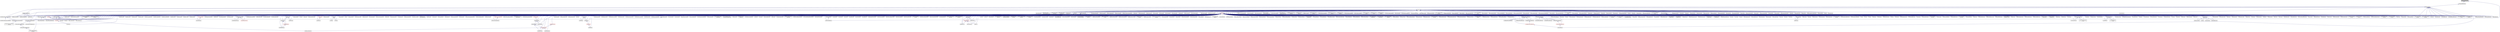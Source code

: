 digraph "sliding_semaphore.hpp"
{
  edge [fontname="Helvetica",fontsize="10",labelfontname="Helvetica",labelfontsize="10"];
  node [fontname="Helvetica",fontsize="10",shape=record];
  Node95 [label="sliding_semaphore.hpp",height=0.2,width=0.4,color="black", fillcolor="grey75", style="filled", fontcolor="black"];
  Node95 -> Node96 [dir="back",color="midnightblue",fontsize="10",style="solid",fontname="Helvetica"];
  Node96 [label="sliding_semaphore.hpp",height=0.2,width=0.4,color="black", fillcolor="white", style="filled",URL="$d7/d72/sliding__semaphore_8hpp.html"];
  Node96 -> Node97 [dir="back",color="midnightblue",fontsize="10",style="solid",fontname="Helvetica"];
  Node97 [label="local_lcos.hpp",height=0.2,width=0.4,color="black", fillcolor="white", style="filled",URL="$db/d67/local__lcos_8hpp.html"];
  Node97 -> Node98 [dir="back",color="midnightblue",fontsize="10",style="solid",fontname="Helvetica"];
  Node98 [label="template_function_accumulator.hpp",height=0.2,width=0.4,color="black", fillcolor="white", style="filled",URL="$d7/da6/server_2template__function__accumulator_8hpp.html"];
  Node98 -> Node99 [dir="back",color="midnightblue",fontsize="10",style="solid",fontname="Helvetica"];
  Node99 [label="template_function_accumulator.cpp",height=0.2,width=0.4,color="black", fillcolor="white", style="filled",URL="$d5/d02/template__function__accumulator_8cpp.html"];
  Node98 -> Node100 [dir="back",color="midnightblue",fontsize="10",style="solid",fontname="Helvetica"];
  Node100 [label="template_function_accumulator.hpp",height=0.2,width=0.4,color="black", fillcolor="white", style="filled",URL="$d3/de9/template__function__accumulator_8hpp.html"];
  Node100 -> Node101 [dir="back",color="midnightblue",fontsize="10",style="solid",fontname="Helvetica"];
  Node101 [label="template_function_accumulator\l_client.cpp",height=0.2,width=0.4,color="black", fillcolor="white", style="filled",URL="$d0/dc6/template__function__accumulator__client_8cpp.html"];
  Node97 -> Node102 [dir="back",color="midnightblue",fontsize="10",style="solid",fontname="Helvetica"];
  Node102 [label="allgather_and_gate.hpp",height=0.2,width=0.4,color="black", fillcolor="white", style="filled",URL="$d9/dbb/allgather__and__gate_8hpp.html"];
  Node102 -> Node103 [dir="back",color="midnightblue",fontsize="10",style="solid",fontname="Helvetica"];
  Node103 [label="allgather_module.cpp",height=0.2,width=0.4,color="black", fillcolor="white", style="filled",URL="$df/de4/allgather__module_8cpp.html"];
  Node102 -> Node104 [dir="back",color="midnightblue",fontsize="10",style="solid",fontname="Helvetica"];
  Node104 [label="allgather_and_gate.cpp",height=0.2,width=0.4,color="black", fillcolor="white", style="filled",URL="$d1/d56/allgather__and__gate_8cpp.html"];
  Node102 -> Node105 [dir="back",color="midnightblue",fontsize="10",style="solid",fontname="Helvetica"];
  Node105 [label="ag_client.cpp",height=0.2,width=0.4,color="black", fillcolor="white", style="filled",URL="$d4/d5d/ag__client_8cpp.html"];
  Node97 -> Node106 [dir="back",color="midnightblue",fontsize="10",style="solid",fontname="Helvetica"];
  Node106 [label="simple_central_tuplespace.hpp",height=0.2,width=0.4,color="black", fillcolor="white", style="filled",URL="$db/d69/server_2simple__central__tuplespace_8hpp.html"];
  Node106 -> Node107 [dir="back",color="midnightblue",fontsize="10",style="solid",fontname="Helvetica"];
  Node107 [label="simple_central_tuplespace.cpp",height=0.2,width=0.4,color="black", fillcolor="white", style="filled",URL="$d3/dec/simple__central__tuplespace_8cpp.html"];
  Node106 -> Node108 [dir="back",color="midnightblue",fontsize="10",style="solid",fontname="Helvetica"];
  Node108 [label="simple_central_tuplespace.hpp",height=0.2,width=0.4,color="black", fillcolor="white", style="filled",URL="$d0/d4b/stubs_2simple__central__tuplespace_8hpp.html"];
  Node108 -> Node109 [dir="back",color="midnightblue",fontsize="10",style="solid",fontname="Helvetica"];
  Node109 [label="simple_central_tuplespace.hpp",height=0.2,width=0.4,color="black", fillcolor="white", style="filled",URL="$d5/ddd/simple__central__tuplespace_8hpp.html"];
  Node109 -> Node110 [dir="back",color="midnightblue",fontsize="10",style="solid",fontname="Helvetica"];
  Node110 [label="simple_central_tuplespace\l_client.cpp",height=0.2,width=0.4,color="black", fillcolor="white", style="filled",URL="$d1/d7b/simple__central__tuplespace__client_8cpp.html"];
  Node97 -> Node111 [dir="back",color="midnightblue",fontsize="10",style="solid",fontname="Helvetica"];
  Node111 [label="lcos.hpp",height=0.2,width=0.4,color="black", fillcolor="white", style="filled",URL="$d5/deb/lcos_8hpp.html"];
  Node111 -> Node104 [dir="back",color="midnightblue",fontsize="10",style="solid",fontname="Helvetica"];
  Node111 -> Node112 [dir="back",color="midnightblue",fontsize="10",style="solid",fontname="Helvetica"];
  Node112 [label="apex_balance.cpp",height=0.2,width=0.4,color="black", fillcolor="white", style="filled",URL="$d4/d8e/apex__balance_8cpp.html"];
  Node111 -> Node113 [dir="back",color="midnightblue",fontsize="10",style="solid",fontname="Helvetica"];
  Node113 [label="apex_policy_engine\l_active_thread_count.cpp",height=0.2,width=0.4,color="black", fillcolor="white", style="filled",URL="$d5/d01/apex__policy__engine__active__thread__count_8cpp.html"];
  Node111 -> Node114 [dir="back",color="midnightblue",fontsize="10",style="solid",fontname="Helvetica"];
  Node114 [label="apex_policy_engine\l_events.cpp",height=0.2,width=0.4,color="black", fillcolor="white", style="filled",URL="$df/d0f/apex__policy__engine__events_8cpp.html"];
  Node111 -> Node115 [dir="back",color="midnightblue",fontsize="10",style="solid",fontname="Helvetica"];
  Node115 [label="apex_policy_engine\l_periodic.cpp",height=0.2,width=0.4,color="black", fillcolor="white", style="filled",URL="$d5/d7b/apex__policy__engine__periodic_8cpp.html"];
  Node111 -> Node116 [dir="back",color="midnightblue",fontsize="10",style="solid",fontname="Helvetica"];
  Node116 [label="heartbeat.cpp",height=0.2,width=0.4,color="black", fillcolor="white", style="filled",URL="$d8/d98/heartbeat_8cpp.html"];
  Node111 -> Node117 [dir="back",color="midnightblue",fontsize="10",style="solid",fontname="Helvetica"];
  Node117 [label="hello_world_component.hpp",height=0.2,width=0.4,color="black", fillcolor="white", style="filled",URL="$df/df0/hello__world__component_8hpp.html"];
  Node117 -> Node118 [dir="back",color="midnightblue",fontsize="10",style="solid",fontname="Helvetica"];
  Node118 [label="hello_world_client.cpp",height=0.2,width=0.4,color="black", fillcolor="white", style="filled",URL="$d5/da6/hello__world__client_8cpp.html"];
  Node117 -> Node119 [dir="back",color="midnightblue",fontsize="10",style="solid",fontname="Helvetica"];
  Node119 [label="hello_world_component.cpp",height=0.2,width=0.4,color="black", fillcolor="white", style="filled",URL="$d8/daa/hello__world__component_8cpp.html"];
  Node111 -> Node120 [dir="back",color="midnightblue",fontsize="10",style="solid",fontname="Helvetica"];
  Node120 [label="row.hpp",height=0.2,width=0.4,color="black", fillcolor="white", style="filled",URL="$dc/d69/row_8hpp.html"];
  Node120 -> Node121 [dir="back",color="midnightblue",fontsize="10",style="solid",fontname="Helvetica"];
  Node121 [label="grid.hpp",height=0.2,width=0.4,color="red", fillcolor="white", style="filled",URL="$dc/d8a/grid_8hpp.html"];
  Node121 -> Node122 [dir="back",color="midnightblue",fontsize="10",style="solid",fontname="Helvetica"];
  Node122 [label="jacobi.cpp",height=0.2,width=0.4,color="black", fillcolor="white", style="filled",URL="$d2/d27/jacobi_8cpp.html"];
  Node121 -> Node123 [dir="back",color="midnightblue",fontsize="10",style="solid",fontname="Helvetica"];
  Node123 [label="solver.hpp",height=0.2,width=0.4,color="red", fillcolor="white", style="filled",URL="$db/d9a/server_2solver_8hpp.html"];
  Node123 -> Node125 [dir="back",color="midnightblue",fontsize="10",style="solid",fontname="Helvetica"];
  Node125 [label="solver.cpp",height=0.2,width=0.4,color="black", fillcolor="white", style="filled",URL="$d6/d94/solver_8cpp.html"];
  Node121 -> Node126 [dir="back",color="midnightblue",fontsize="10",style="solid",fontname="Helvetica"];
  Node126 [label="grid.cpp",height=0.2,width=0.4,color="black", fillcolor="white", style="filled",URL="$d6/d1b/jacobi__component_2grid_8cpp.html"];
  Node120 -> Node127 [dir="back",color="midnightblue",fontsize="10",style="solid",fontname="Helvetica"];
  Node127 [label="stencil_iterator.hpp",height=0.2,width=0.4,color="black", fillcolor="white", style="filled",URL="$dc/d5c/server_2stencil__iterator_8hpp.html"];
  Node127 -> Node123 [dir="back",color="midnightblue",fontsize="10",style="solid",fontname="Helvetica"];
  Node127 -> Node128 [dir="back",color="midnightblue",fontsize="10",style="solid",fontname="Helvetica"];
  Node128 [label="stencil_iterator.cpp",height=0.2,width=0.4,color="black", fillcolor="white", style="filled",URL="$d6/de1/server_2stencil__iterator_8cpp.html"];
  Node127 -> Node129 [dir="back",color="midnightblue",fontsize="10",style="solid",fontname="Helvetica"];
  Node129 [label="stencil_iterator.cpp",height=0.2,width=0.4,color="black", fillcolor="white", style="filled",URL="$d7/d71/stencil__iterator_8cpp.html"];
  Node120 -> Node126 [dir="back",color="midnightblue",fontsize="10",style="solid",fontname="Helvetica"];
  Node111 -> Node130 [dir="back",color="midnightblue",fontsize="10",style="solid",fontname="Helvetica"];
  Node130 [label="stencil_iterator.hpp",height=0.2,width=0.4,color="black", fillcolor="white", style="filled",URL="$d4/dc8/stencil__iterator_8hpp.html"];
  Node130 -> Node123 [dir="back",color="midnightblue",fontsize="10",style="solid",fontname="Helvetica"];
  Node130 -> Node127 [dir="back",color="midnightblue",fontsize="10",style="solid",fontname="Helvetica"];
  Node130 -> Node129 [dir="back",color="midnightblue",fontsize="10",style="solid",fontname="Helvetica"];
  Node111 -> Node127 [dir="back",color="midnightblue",fontsize="10",style="solid",fontname="Helvetica"];
  Node111 -> Node131 [dir="back",color="midnightblue",fontsize="10",style="solid",fontname="Helvetica"];
  Node131 [label="jacobi_hpx.cpp",height=0.2,width=0.4,color="black", fillcolor="white", style="filled",URL="$d8/d72/jacobi__hpx_8cpp.html"];
  Node111 -> Node132 [dir="back",color="midnightblue",fontsize="10",style="solid",fontname="Helvetica"];
  Node132 [label="jacobi_nonuniform_hpx.cpp",height=0.2,width=0.4,color="black", fillcolor="white", style="filled",URL="$de/d56/jacobi__nonuniform__hpx_8cpp.html"];
  Node111 -> Node133 [dir="back",color="midnightblue",fontsize="10",style="solid",fontname="Helvetica"];
  Node133 [label="enumerate_threads.cpp",height=0.2,width=0.4,color="black", fillcolor="white", style="filled",URL="$d3/dd4/enumerate__threads_8cpp.html"];
  Node111 -> Node134 [dir="back",color="midnightblue",fontsize="10",style="solid",fontname="Helvetica"];
  Node134 [label="fibonacci_await.cpp",height=0.2,width=0.4,color="black", fillcolor="white", style="filled",URL="$dc/d1c/fibonacci__await_8cpp.html"];
  Node111 -> Node135 [dir="back",color="midnightblue",fontsize="10",style="solid",fontname="Helvetica"];
  Node135 [label="fibonacci_dataflow.cpp",height=0.2,width=0.4,color="black", fillcolor="white", style="filled",URL="$df/d3d/fibonacci__dataflow_8cpp.html"];
  Node111 -> Node136 [dir="back",color="midnightblue",fontsize="10",style="solid",fontname="Helvetica"];
  Node136 [label="fibonacci_futures.cpp",height=0.2,width=0.4,color="black", fillcolor="white", style="filled",URL="$d6/de3/fibonacci__futures_8cpp.html"];
  Node111 -> Node137 [dir="back",color="midnightblue",fontsize="10",style="solid",fontname="Helvetica"];
  Node137 [label="fibonacci_futures_distributed.cpp",height=0.2,width=0.4,color="black", fillcolor="white", style="filled",URL="$d1/dc9/fibonacci__futures__distributed_8cpp.html"];
  Node111 -> Node138 [dir="back",color="midnightblue",fontsize="10",style="solid",fontname="Helvetica"];
  Node138 [label="fractals.cpp",height=0.2,width=0.4,color="black", fillcolor="white", style="filled",URL="$d8/d58/fractals_8cpp.html"];
  Node111 -> Node139 [dir="back",color="midnightblue",fontsize="10",style="solid",fontname="Helvetica"];
  Node139 [label="fractals_executor.cpp",height=0.2,width=0.4,color="black", fillcolor="white", style="filled",URL="$d9/da9/fractals__executor_8cpp.html"];
  Node111 -> Node140 [dir="back",color="midnightblue",fontsize="10",style="solid",fontname="Helvetica"];
  Node140 [label="fractals_struct.cpp",height=0.2,width=0.4,color="black", fillcolor="white", style="filled",URL="$d8/d2f/fractals__struct_8cpp.html"];
  Node111 -> Node141 [dir="back",color="midnightblue",fontsize="10",style="solid",fontname="Helvetica"];
  Node141 [label="hello_world.cpp",height=0.2,width=0.4,color="black", fillcolor="white", style="filled",URL="$d0/d67/hello__world_8cpp.html"];
  Node111 -> Node142 [dir="back",color="midnightblue",fontsize="10",style="solid",fontname="Helvetica"];
  Node142 [label="latch_local.cpp",height=0.2,width=0.4,color="black", fillcolor="white", style="filled",URL="$dd/dd3/latch__local_8cpp.html"];
  Node111 -> Node143 [dir="back",color="midnightblue",fontsize="10",style="solid",fontname="Helvetica"];
  Node143 [label="latch_remote.cpp",height=0.2,width=0.4,color="black", fillcolor="white", style="filled",URL="$df/d59/latch__remote_8cpp.html"];
  Node111 -> Node144 [dir="back",color="midnightblue",fontsize="10",style="solid",fontname="Helvetica"];
  Node144 [label="local_channel.cpp",height=0.2,width=0.4,color="black", fillcolor="white", style="filled",URL="$d0/d3e/local__channel_8cpp.html"];
  Node111 -> Node145 [dir="back",color="midnightblue",fontsize="10",style="solid",fontname="Helvetica"];
  Node145 [label="pingpong.cpp",height=0.2,width=0.4,color="black", fillcolor="white", style="filled",URL="$dd/d4d/pingpong_8cpp.html"];
  Node111 -> Node146 [dir="back",color="midnightblue",fontsize="10",style="solid",fontname="Helvetica"];
  Node146 [label="shared_mutex.cpp",height=0.2,width=0.4,color="black", fillcolor="white", style="filled",URL="$da/d0b/shared__mutex_8cpp.html"];
  Node111 -> Node147 [dir="back",color="midnightblue",fontsize="10",style="solid",fontname="Helvetica"];
  Node147 [label="wait_composition.cpp",height=0.2,width=0.4,color="black", fillcolor="white", style="filled",URL="$d6/d13/wait__composition_8cpp.html"];
  Node111 -> Node148 [dir="back",color="midnightblue",fontsize="10",style="solid",fontname="Helvetica"];
  Node148 [label="sheneos_compare.cpp",height=0.2,width=0.4,color="black", fillcolor="white", style="filled",URL="$dc/d11/sheneos__compare_8cpp.html"];
  Node111 -> Node149 [dir="back",color="midnightblue",fontsize="10",style="solid",fontname="Helvetica"];
  Node149 [label="spell_check_file.cpp",height=0.2,width=0.4,color="black", fillcolor="white", style="filled",URL="$df/df7/spell__check__file_8cpp.html"];
  Node111 -> Node150 [dir="back",color="midnightblue",fontsize="10",style="solid",fontname="Helvetica"];
  Node150 [label="spell_check_simple.cpp",height=0.2,width=0.4,color="black", fillcolor="white", style="filled",URL="$dd/d54/spell__check__simple_8cpp.html"];
  Node111 -> Node110 [dir="back",color="midnightblue",fontsize="10",style="solid",fontname="Helvetica"];
  Node111 -> Node151 [dir="back",color="midnightblue",fontsize="10",style="solid",fontname="Helvetica"];
  Node151 [label="hpx.hpp",height=0.2,width=0.4,color="red", fillcolor="white", style="filled",URL="$d0/daa/hpx_8hpp.html"];
  Node151 -> Node152 [dir="back",color="midnightblue",fontsize="10",style="solid",fontname="Helvetica"];
  Node152 [label="1d_stencil_1.cpp",height=0.2,width=0.4,color="black", fillcolor="white", style="filled",URL="$d2/db1/1d__stencil__1_8cpp.html"];
  Node151 -> Node153 [dir="back",color="midnightblue",fontsize="10",style="solid",fontname="Helvetica"];
  Node153 [label="1d_stencil_2.cpp",height=0.2,width=0.4,color="black", fillcolor="white", style="filled",URL="$d3/dd1/1d__stencil__2_8cpp.html"];
  Node151 -> Node154 [dir="back",color="midnightblue",fontsize="10",style="solid",fontname="Helvetica"];
  Node154 [label="1d_stencil_3.cpp",height=0.2,width=0.4,color="black", fillcolor="white", style="filled",URL="$db/d19/1d__stencil__3_8cpp.html"];
  Node151 -> Node155 [dir="back",color="midnightblue",fontsize="10",style="solid",fontname="Helvetica"];
  Node155 [label="1d_stencil_4.cpp",height=0.2,width=0.4,color="black", fillcolor="white", style="filled",URL="$d1/d7d/1d__stencil__4_8cpp.html"];
  Node151 -> Node156 [dir="back",color="midnightblue",fontsize="10",style="solid",fontname="Helvetica"];
  Node156 [label="1d_stencil_4_parallel.cpp",height=0.2,width=0.4,color="black", fillcolor="white", style="filled",URL="$d6/d05/1d__stencil__4__parallel_8cpp.html"];
  Node151 -> Node157 [dir="back",color="midnightblue",fontsize="10",style="solid",fontname="Helvetica"];
  Node157 [label="1d_stencil_4_repart.cpp",height=0.2,width=0.4,color="black", fillcolor="white", style="filled",URL="$d0/d6b/1d__stencil__4__repart_8cpp.html"];
  Node151 -> Node158 [dir="back",color="midnightblue",fontsize="10",style="solid",fontname="Helvetica"];
  Node158 [label="1d_stencil_4_throttle.cpp",height=0.2,width=0.4,color="black", fillcolor="white", style="filled",URL="$d6/de5/1d__stencil__4__throttle_8cpp.html"];
  Node151 -> Node159 [dir="back",color="midnightblue",fontsize="10",style="solid",fontname="Helvetica"];
  Node159 [label="1d_stencil_5.cpp",height=0.2,width=0.4,color="black", fillcolor="white", style="filled",URL="$d7/d2a/1d__stencil__5_8cpp.html"];
  Node151 -> Node160 [dir="back",color="midnightblue",fontsize="10",style="solid",fontname="Helvetica"];
  Node160 [label="1d_stencil_6.cpp",height=0.2,width=0.4,color="black", fillcolor="white", style="filled",URL="$db/de7/1d__stencil__6_8cpp.html"];
  Node151 -> Node161 [dir="back",color="midnightblue",fontsize="10",style="solid",fontname="Helvetica"];
  Node161 [label="1d_stencil_7.cpp",height=0.2,width=0.4,color="black", fillcolor="white", style="filled",URL="$d4/d5a/1d__stencil__7_8cpp.html"];
  Node151 -> Node162 [dir="back",color="midnightblue",fontsize="10",style="solid",fontname="Helvetica"];
  Node162 [label="1d_stencil_8.cpp",height=0.2,width=0.4,color="black", fillcolor="white", style="filled",URL="$df/de0/1d__stencil__8_8cpp.html"];
  Node151 -> Node163 [dir="back",color="midnightblue",fontsize="10",style="solid",fontname="Helvetica"];
  Node163 [label="accumulator.cpp",height=0.2,width=0.4,color="black", fillcolor="white", style="filled",URL="$d1/d81/accumulator_8cpp.html"];
  Node151 -> Node164 [dir="back",color="midnightblue",fontsize="10",style="solid",fontname="Helvetica"];
  Node164 [label="accumulator.hpp",height=0.2,width=0.4,color="red", fillcolor="white", style="filled",URL="$d4/d9d/server_2accumulator_8hpp.html"];
  Node164 -> Node163 [dir="back",color="midnightblue",fontsize="10",style="solid",fontname="Helvetica"];
  Node151 -> Node98 [dir="back",color="midnightblue",fontsize="10",style="solid",fontname="Helvetica"];
  Node151 -> Node167 [dir="back",color="midnightblue",fontsize="10",style="solid",fontname="Helvetica"];
  Node167 [label="template_accumulator.cpp",height=0.2,width=0.4,color="black", fillcolor="white", style="filled",URL="$d0/d4a/template__accumulator_8cpp.html"];
  Node151 -> Node99 [dir="back",color="midnightblue",fontsize="10",style="solid",fontname="Helvetica"];
  Node151 -> Node100 [dir="back",color="midnightblue",fontsize="10",style="solid",fontname="Helvetica"];
  Node151 -> Node103 [dir="back",color="midnightblue",fontsize="10",style="solid",fontname="Helvetica"];
  Node151 -> Node168 [dir="back",color="midnightblue",fontsize="10",style="solid",fontname="Helvetica"];
  Node168 [label="allgather.cpp",height=0.2,width=0.4,color="black", fillcolor="white", style="filled",URL="$d7/d06/allgather_8cpp.html"];
  Node151 -> Node104 [dir="back",color="midnightblue",fontsize="10",style="solid",fontname="Helvetica"];
  Node151 -> Node105 [dir="back",color="midnightblue",fontsize="10",style="solid",fontname="Helvetica"];
  Node151 -> Node169 [dir="back",color="midnightblue",fontsize="10",style="solid",fontname="Helvetica"];
  Node169 [label="hpx_thread_phase.cpp",height=0.2,width=0.4,color="black", fillcolor="white", style="filled",URL="$d5/dca/hpx__thread__phase_8cpp.html"];
  Node151 -> Node170 [dir="back",color="midnightblue",fontsize="10",style="solid",fontname="Helvetica"];
  Node170 [label="os_thread_num.cpp",height=0.2,width=0.4,color="black", fillcolor="white", style="filled",URL="$d2/dfb/os__thread__num_8cpp.html"];
  Node151 -> Node171 [dir="back",color="midnightblue",fontsize="10",style="solid",fontname="Helvetica"];
  Node171 [label="cancelable_action.cpp",height=0.2,width=0.4,color="black", fillcolor="white", style="filled",URL="$d5/d0c/cancelable__action_8cpp.html"];
  Node151 -> Node172 [dir="back",color="midnightblue",fontsize="10",style="solid",fontname="Helvetica"];
  Node172 [label="cancelable_action.hpp",height=0.2,width=0.4,color="black", fillcolor="white", style="filled",URL="$d5/d4d/server_2cancelable__action_8hpp.html"];
  Node172 -> Node171 [dir="back",color="midnightblue",fontsize="10",style="solid",fontname="Helvetica"];
  Node172 -> Node173 [dir="back",color="midnightblue",fontsize="10",style="solid",fontname="Helvetica"];
  Node173 [label="cancelable_action.hpp",height=0.2,width=0.4,color="red", fillcolor="white", style="filled",URL="$d0/da3/stubs_2cancelable__action_8hpp.html"];
  Node151 -> Node173 [dir="back",color="midnightblue",fontsize="10",style="solid",fontname="Helvetica"];
  Node151 -> Node175 [dir="back",color="midnightblue",fontsize="10",style="solid",fontname="Helvetica"];
  Node175 [label="cancelable_action_client.cpp",height=0.2,width=0.4,color="black", fillcolor="white", style="filled",URL="$d1/db8/cancelable__action__client_8cpp.html"];
  Node151 -> Node176 [dir="back",color="midnightblue",fontsize="10",style="solid",fontname="Helvetica"];
  Node176 [label="cublas_matmul.cpp",height=0.2,width=0.4,color="black", fillcolor="white", style="filled",URL="$dd/d84/cublas__matmul_8cpp.html"];
  Node151 -> Node177 [dir="back",color="midnightblue",fontsize="10",style="solid",fontname="Helvetica"];
  Node177 [label="win_perf_counters.cpp",height=0.2,width=0.4,color="black", fillcolor="white", style="filled",URL="$d8/d11/win__perf__counters_8cpp.html"];
  Node151 -> Node178 [dir="back",color="midnightblue",fontsize="10",style="solid",fontname="Helvetica"];
  Node178 [label="win_perf_counters.hpp",height=0.2,width=0.4,color="black", fillcolor="white", style="filled",URL="$d5/da7/win__perf__counters_8hpp.html"];
  Node151 -> Node117 [dir="back",color="midnightblue",fontsize="10",style="solid",fontname="Helvetica"];
  Node151 -> Node179 [dir="back",color="midnightblue",fontsize="10",style="solid",fontname="Helvetica"];
  Node179 [label="interpolate1d.cpp",height=0.2,width=0.4,color="black", fillcolor="white", style="filled",URL="$d0/d05/interpolate1d_8cpp.html"];
  Node151 -> Node180 [dir="back",color="midnightblue",fontsize="10",style="solid",fontname="Helvetica"];
  Node180 [label="partition.hpp",height=0.2,width=0.4,color="black", fillcolor="white", style="filled",URL="$d0/d7a/examples_2interpolate1d_2interpolate1d_2partition_8hpp.html"];
  Node180 -> Node179 [dir="back",color="midnightblue",fontsize="10",style="solid",fontname="Helvetica"];
  Node180 -> Node181 [dir="back",color="midnightblue",fontsize="10",style="solid",fontname="Helvetica"];
  Node181 [label="interpolate1d.hpp",height=0.2,width=0.4,color="red", fillcolor="white", style="filled",URL="$d4/dc7/interpolate1d_8hpp.html"];
  Node181 -> Node179 [dir="back",color="midnightblue",fontsize="10",style="solid",fontname="Helvetica"];
  Node151 -> Node183 [dir="back",color="midnightblue",fontsize="10",style="solid",fontname="Helvetica"];
  Node183 [label="partition.hpp",height=0.2,width=0.4,color="black", fillcolor="white", style="filled",URL="$d0/dff/examples_2interpolate1d_2interpolate1d_2server_2partition_8hpp.html"];
  Node183 -> Node180 [dir="back",color="midnightblue",fontsize="10",style="solid",fontname="Helvetica"];
  Node183 -> Node184 [dir="back",color="midnightblue",fontsize="10",style="solid",fontname="Helvetica"];
  Node184 [label="partition.cpp",height=0.2,width=0.4,color="black", fillcolor="white", style="filled",URL="$d0/d4f/examples_2interpolate1d_2interpolate1d_2server_2partition_8cpp.html"];
  Node151 -> Node181 [dir="back",color="midnightblue",fontsize="10",style="solid",fontname="Helvetica"];
  Node151 -> Node185 [dir="back",color="midnightblue",fontsize="10",style="solid",fontname="Helvetica"];
  Node185 [label="read_values.cpp",height=0.2,width=0.4,color="black", fillcolor="white", style="filled",URL="$d0/d8c/interpolate1d_2interpolate1d_2read__values_8cpp.html"];
  Node151 -> Node184 [dir="back",color="midnightblue",fontsize="10",style="solid",fontname="Helvetica"];
  Node151 -> Node122 [dir="back",color="midnightblue",fontsize="10",style="solid",fontname="Helvetica"];
  Node151 -> Node126 [dir="back",color="midnightblue",fontsize="10",style="solid",fontname="Helvetica"];
  Node151 -> Node186 [dir="back",color="midnightblue",fontsize="10",style="solid",fontname="Helvetica"];
  Node186 [label="row.cpp",height=0.2,width=0.4,color="black", fillcolor="white", style="filled",URL="$d3/d86/server_2row_8cpp.html"];
  Node151 -> Node125 [dir="back",color="midnightblue",fontsize="10",style="solid",fontname="Helvetica"];
  Node151 -> Node128 [dir="back",color="midnightblue",fontsize="10",style="solid",fontname="Helvetica"];
  Node151 -> Node129 [dir="back",color="midnightblue",fontsize="10",style="solid",fontname="Helvetica"];
  Node151 -> Node187 [dir="back",color="midnightblue",fontsize="10",style="solid",fontname="Helvetica"];
  Node187 [label="jacobi.cpp",height=0.2,width=0.4,color="black", fillcolor="white", style="filled",URL="$d3/d44/smp_2jacobi_8cpp.html"];
  Node151 -> Node131 [dir="back",color="midnightblue",fontsize="10",style="solid",fontname="Helvetica"];
  Node151 -> Node188 [dir="back",color="midnightblue",fontsize="10",style="solid",fontname="Helvetica"];
  Node188 [label="jacobi_nonuniform.cpp",height=0.2,width=0.4,color="black", fillcolor="white", style="filled",URL="$dd/ddc/jacobi__nonuniform_8cpp.html"];
  Node151 -> Node132 [dir="back",color="midnightblue",fontsize="10",style="solid",fontname="Helvetica"];
  Node151 -> Node189 [dir="back",color="midnightblue",fontsize="10",style="solid",fontname="Helvetica"];
  Node189 [label="nqueen.cpp",height=0.2,width=0.4,color="black", fillcolor="white", style="filled",URL="$db/dca/nqueen_8cpp.html"];
  Node151 -> Node190 [dir="back",color="midnightblue",fontsize="10",style="solid",fontname="Helvetica"];
  Node190 [label="nqueen.hpp",height=0.2,width=0.4,color="red", fillcolor="white", style="filled",URL="$de/d58/server_2nqueen_8hpp.html"];
  Node190 -> Node189 [dir="back",color="midnightblue",fontsize="10",style="solid",fontname="Helvetica"];
  Node151 -> Node193 [dir="back",color="midnightblue",fontsize="10",style="solid",fontname="Helvetica"];
  Node193 [label="nqueen_client.cpp",height=0.2,width=0.4,color="black", fillcolor="white", style="filled",URL="$d3/d5e/nqueen__client_8cpp.html"];
  Node151 -> Node194 [dir="back",color="midnightblue",fontsize="10",style="solid",fontname="Helvetica"];
  Node194 [label="sine.cpp",height=0.2,width=0.4,color="black", fillcolor="white", style="filled",URL="$d3/d0d/server_2sine_8cpp.html"];
  Node151 -> Node195 [dir="back",color="midnightblue",fontsize="10",style="solid",fontname="Helvetica"];
  Node195 [label="sine.hpp",height=0.2,width=0.4,color="black", fillcolor="white", style="filled",URL="$d8/dac/sine_8hpp.html"];
  Node195 -> Node194 [dir="back",color="midnightblue",fontsize="10",style="solid",fontname="Helvetica"];
  Node195 -> Node196 [dir="back",color="midnightblue",fontsize="10",style="solid",fontname="Helvetica"];
  Node196 [label="sine.cpp",height=0.2,width=0.4,color="black", fillcolor="white", style="filled",URL="$d5/dd8/sine_8cpp.html"];
  Node151 -> Node196 [dir="back",color="midnightblue",fontsize="10",style="solid",fontname="Helvetica"];
  Node151 -> Node197 [dir="back",color="midnightblue",fontsize="10",style="solid",fontname="Helvetica"];
  Node197 [label="sine_client.cpp",height=0.2,width=0.4,color="black", fillcolor="white", style="filled",URL="$db/d62/sine__client_8cpp.html"];
  Node151 -> Node198 [dir="back",color="midnightblue",fontsize="10",style="solid",fontname="Helvetica"];
  Node198 [label="qt.cpp",height=0.2,width=0.4,color="black", fillcolor="white", style="filled",URL="$df/d90/qt_8cpp.html"];
  Node151 -> Node199 [dir="back",color="midnightblue",fontsize="10",style="solid",fontname="Helvetica"];
  Node199 [label="queue_client.cpp",height=0.2,width=0.4,color="black", fillcolor="white", style="filled",URL="$d7/d96/queue__client_8cpp.html"];
  Node151 -> Node200 [dir="back",color="midnightblue",fontsize="10",style="solid",fontname="Helvetica"];
  Node200 [label="customize_async.cpp",height=0.2,width=0.4,color="black", fillcolor="white", style="filled",URL="$d0/d82/customize__async_8cpp.html"];
  Node151 -> Node201 [dir="back",color="midnightblue",fontsize="10",style="solid",fontname="Helvetica"];
  Node201 [label="data_actions.cpp",height=0.2,width=0.4,color="black", fillcolor="white", style="filled",URL="$dc/d68/data__actions_8cpp.html"];
  Node151 -> Node202 [dir="back",color="midnightblue",fontsize="10",style="solid",fontname="Helvetica"];
  Node202 [label="error_handling.cpp",height=0.2,width=0.4,color="black", fillcolor="white", style="filled",URL="$d9/d96/error__handling_8cpp.html"];
  Node151 -> Node203 [dir="back",color="midnightblue",fontsize="10",style="solid",fontname="Helvetica"];
  Node203 [label="event_synchronization.cpp",height=0.2,width=0.4,color="black", fillcolor="white", style="filled",URL="$d0/d35/event__synchronization_8cpp.html"];
  Node151 -> Node204 [dir="back",color="midnightblue",fontsize="10",style="solid",fontname="Helvetica"];
  Node204 [label="factorial.cpp",height=0.2,width=0.4,color="black", fillcolor="white", style="filled",URL="$d9/d00/factorial_8cpp.html"];
  Node151 -> Node205 [dir="back",color="midnightblue",fontsize="10",style="solid",fontname="Helvetica"];
  Node205 [label="file_serialization.cpp",height=0.2,width=0.4,color="black", fillcolor="white", style="filled",URL="$de/d58/file__serialization_8cpp.html"];
  Node151 -> Node206 [dir="back",color="midnightblue",fontsize="10",style="solid",fontname="Helvetica"];
  Node206 [label="init_globally.cpp",height=0.2,width=0.4,color="black", fillcolor="white", style="filled",URL="$d6/dad/init__globally_8cpp.html"];
  Node151 -> Node207 [dir="back",color="midnightblue",fontsize="10",style="solid",fontname="Helvetica"];
  Node207 [label="interest_calculator.cpp",height=0.2,width=0.4,color="black", fillcolor="white", style="filled",URL="$d2/d86/interest__calculator_8cpp.html"];
  Node151 -> Node208 [dir="back",color="midnightblue",fontsize="10",style="solid",fontname="Helvetica"];
  Node208 [label="non_atomic_rma.cpp",height=0.2,width=0.4,color="black", fillcolor="white", style="filled",URL="$d7/d8b/non__atomic__rma_8cpp.html"];
  Node151 -> Node209 [dir="back",color="midnightblue",fontsize="10",style="solid",fontname="Helvetica"];
  Node209 [label="partitioned_vector\l_spmd_foreach.cpp",height=0.2,width=0.4,color="black", fillcolor="white", style="filled",URL="$db/d7c/partitioned__vector__spmd__foreach_8cpp.html"];
  Node151 -> Node210 [dir="back",color="midnightblue",fontsize="10",style="solid",fontname="Helvetica"];
  Node210 [label="pipeline1.cpp",height=0.2,width=0.4,color="black", fillcolor="white", style="filled",URL="$d5/d77/pipeline1_8cpp.html"];
  Node151 -> Node211 [dir="back",color="midnightblue",fontsize="10",style="solid",fontname="Helvetica"];
  Node211 [label="quicksort.cpp",height=0.2,width=0.4,color="black", fillcolor="white", style="filled",URL="$d3/d1e/quicksort_8cpp.html"];
  Node151 -> Node212 [dir="back",color="midnightblue",fontsize="10",style="solid",fontname="Helvetica"];
  Node212 [label="receive_buffer.cpp",height=0.2,width=0.4,color="black", fillcolor="white", style="filled",URL="$d7/d10/receive__buffer_8cpp.html"];
  Node151 -> Node213 [dir="back",color="midnightblue",fontsize="10",style="solid",fontname="Helvetica"];
  Node213 [label="safe_object.cpp",height=0.2,width=0.4,color="black", fillcolor="white", style="filled",URL="$dd/d52/safe__object_8cpp.html"];
  Node151 -> Node214 [dir="back",color="midnightblue",fontsize="10",style="solid",fontname="Helvetica"];
  Node214 [label="sort_by_key_demo.cpp",height=0.2,width=0.4,color="black", fillcolor="white", style="filled",URL="$da/d20/sort__by__key__demo_8cpp.html"];
  Node151 -> Node215 [dir="back",color="midnightblue",fontsize="10",style="solid",fontname="Helvetica"];
  Node215 [label="timed_wake.cpp",height=0.2,width=0.4,color="black", fillcolor="white", style="filled",URL="$d8/df9/timed__wake_8cpp.html"];
  Node151 -> Node216 [dir="back",color="midnightblue",fontsize="10",style="solid",fontname="Helvetica"];
  Node216 [label="vector_counting_dotproduct.cpp",height=0.2,width=0.4,color="black", fillcolor="white", style="filled",URL="$df/de9/vector__counting__dotproduct_8cpp.html"];
  Node151 -> Node217 [dir="back",color="midnightblue",fontsize="10",style="solid",fontname="Helvetica"];
  Node217 [label="vector_zip_dotproduct.cpp",height=0.2,width=0.4,color="black", fillcolor="white", style="filled",URL="$dc/d18/vector__zip__dotproduct_8cpp.html"];
  Node151 -> Node218 [dir="back",color="midnightblue",fontsize="10",style="solid",fontname="Helvetica"];
  Node218 [label="zerocopy_rdma.cpp",height=0.2,width=0.4,color="black", fillcolor="white", style="filled",URL="$d1/dad/zerocopy__rdma_8cpp.html"];
  Node151 -> Node219 [dir="back",color="midnightblue",fontsize="10",style="solid",fontname="Helvetica"];
  Node219 [label="random_mem_access.cpp",height=0.2,width=0.4,color="black", fillcolor="white", style="filled",URL="$d1/d51/random__mem__access_8cpp.html"];
  Node151 -> Node220 [dir="back",color="midnightblue",fontsize="10",style="solid",fontname="Helvetica"];
  Node220 [label="random_mem_access.hpp",height=0.2,width=0.4,color="red", fillcolor="white", style="filled",URL="$d0/d19/server_2random__mem__access_8hpp.html"];
  Node220 -> Node219 [dir="back",color="midnightblue",fontsize="10",style="solid",fontname="Helvetica"];
  Node151 -> Node223 [dir="back",color="midnightblue",fontsize="10",style="solid",fontname="Helvetica"];
  Node223 [label="random_mem_access_client.cpp",height=0.2,width=0.4,color="black", fillcolor="white", style="filled",URL="$df/d1b/random__mem__access__client_8cpp.html"];
  Node151 -> Node224 [dir="back",color="midnightblue",fontsize="10",style="solid",fontname="Helvetica"];
  Node224 [label="oversubscribing_resource\l_partitioner.cpp",height=0.2,width=0.4,color="black", fillcolor="white", style="filled",URL="$dd/dee/oversubscribing__resource__partitioner_8cpp.html"];
  Node151 -> Node225 [dir="back",color="midnightblue",fontsize="10",style="solid",fontname="Helvetica"];
  Node225 [label="simple_resource_partitioner.cpp",height=0.2,width=0.4,color="black", fillcolor="white", style="filled",URL="$d5/df9/simple__resource__partitioner_8cpp.html"];
  Node151 -> Node226 [dir="back",color="midnightblue",fontsize="10",style="solid",fontname="Helvetica"];
  Node226 [label="dimension.hpp",height=0.2,width=0.4,color="red", fillcolor="white", style="filled",URL="$d6/d39/sheneos_2sheneos_2dimension_8hpp.html"];
  Node226 -> Node232 [dir="back",color="midnightblue",fontsize="10",style="solid",fontname="Helvetica"];
  Node232 [label="partition3d.hpp",height=0.2,width=0.4,color="black", fillcolor="white", style="filled",URL="$dd/dbf/server_2partition3d_8hpp.html"];
  Node232 -> Node233 [dir="back",color="midnightblue",fontsize="10",style="solid",fontname="Helvetica"];
  Node233 [label="partition3d.hpp",height=0.2,width=0.4,color="black", fillcolor="white", style="filled",URL="$d1/d50/partition3d_8hpp.html"];
  Node233 -> Node229 [dir="back",color="midnightblue",fontsize="10",style="solid",fontname="Helvetica"];
  Node229 [label="interpolator.cpp",height=0.2,width=0.4,color="black", fillcolor="white", style="filled",URL="$d5/d02/interpolator_8cpp.html"];
  Node233 -> Node234 [dir="back",color="midnightblue",fontsize="10",style="solid",fontname="Helvetica"];
  Node234 [label="interpolator.hpp",height=0.2,width=0.4,color="red", fillcolor="white", style="filled",URL="$dc/d3b/interpolator_8hpp.html"];
  Node234 -> Node229 [dir="back",color="midnightblue",fontsize="10",style="solid",fontname="Helvetica"];
  Node234 -> Node148 [dir="back",color="midnightblue",fontsize="10",style="solid",fontname="Helvetica"];
  Node234 -> Node236 [dir="back",color="midnightblue",fontsize="10",style="solid",fontname="Helvetica"];
  Node236 [label="sheneos_test.cpp",height=0.2,width=0.4,color="black", fillcolor="white", style="filled",URL="$d4/d6e/sheneos__test_8cpp.html"];
  Node232 -> Node231 [dir="back",color="midnightblue",fontsize="10",style="solid",fontname="Helvetica"];
  Node231 [label="partition3d.cpp",height=0.2,width=0.4,color="black", fillcolor="white", style="filled",URL="$de/d70/partition3d_8cpp.html"];
  Node151 -> Node229 [dir="back",color="midnightblue",fontsize="10",style="solid",fontname="Helvetica"];
  Node151 -> Node233 [dir="back",color="midnightblue",fontsize="10",style="solid",fontname="Helvetica"];
  Node151 -> Node232 [dir="back",color="midnightblue",fontsize="10",style="solid",fontname="Helvetica"];
  Node151 -> Node234 [dir="back",color="midnightblue",fontsize="10",style="solid",fontname="Helvetica"];
  Node151 -> Node237 [dir="back",color="midnightblue",fontsize="10",style="solid",fontname="Helvetica"];
  Node237 [label="configuration.hpp",height=0.2,width=0.4,color="red", fillcolor="white", style="filled",URL="$dc/d0a/configuration_8hpp.html"];
  Node237 -> Node234 [dir="back",color="midnightblue",fontsize="10",style="solid",fontname="Helvetica"];
  Node151 -> Node230 [dir="back",color="midnightblue",fontsize="10",style="solid",fontname="Helvetica"];
  Node230 [label="read_values.cpp",height=0.2,width=0.4,color="black", fillcolor="white", style="filled",URL="$d7/da4/sheneos_2sheneos_2read__values_8cpp.html"];
  Node151 -> Node231 [dir="back",color="midnightblue",fontsize="10",style="solid",fontname="Helvetica"];
  Node151 -> Node236 [dir="back",color="midnightblue",fontsize="10",style="solid",fontname="Helvetica"];
  Node151 -> Node239 [dir="back",color="midnightblue",fontsize="10",style="solid",fontname="Helvetica"];
  Node239 [label="startup_shutdown.cpp",height=0.2,width=0.4,color="black", fillcolor="white", style="filled",URL="$d3/dfc/server_2startup__shutdown_8cpp.html"];
  Node151 -> Node240 [dir="back",color="midnightblue",fontsize="10",style="solid",fontname="Helvetica"];
  Node240 [label="startup_shutdown.cpp",height=0.2,width=0.4,color="black", fillcolor="white", style="filled",URL="$d0/ddb/startup__shutdown_8cpp.html"];
  Node151 -> Node241 [dir="back",color="midnightblue",fontsize="10",style="solid",fontname="Helvetica"];
  Node241 [label="spin.cpp",height=0.2,width=0.4,color="black", fillcolor="white", style="filled",URL="$d7/df2/spin_8cpp.html"];
  Node151 -> Node242 [dir="back",color="midnightblue",fontsize="10",style="solid",fontname="Helvetica"];
  Node242 [label="throttle.cpp",height=0.2,width=0.4,color="black", fillcolor="white", style="filled",URL="$de/d56/server_2throttle_8cpp.html"];
  Node151 -> Node243 [dir="back",color="midnightblue",fontsize="10",style="solid",fontname="Helvetica"];
  Node243 [label="throttle.hpp",height=0.2,width=0.4,color="black", fillcolor="white", style="filled",URL="$db/dc9/server_2throttle_8hpp.html"];
  Node243 -> Node242 [dir="back",color="midnightblue",fontsize="10",style="solid",fontname="Helvetica"];
  Node243 -> Node244 [dir="back",color="midnightblue",fontsize="10",style="solid",fontname="Helvetica"];
  Node244 [label="throttle.hpp",height=0.2,width=0.4,color="black", fillcolor="white", style="filled",URL="$d5/dec/stubs_2throttle_8hpp.html"];
  Node244 -> Node245 [dir="back",color="midnightblue",fontsize="10",style="solid",fontname="Helvetica"];
  Node245 [label="throttle.hpp",height=0.2,width=0.4,color="red", fillcolor="white", style="filled",URL="$d2/d2e/throttle_8hpp.html"];
  Node245 -> Node246 [dir="back",color="midnightblue",fontsize="10",style="solid",fontname="Helvetica"];
  Node246 [label="throttle.cpp",height=0.2,width=0.4,color="black", fillcolor="white", style="filled",URL="$db/d02/throttle_8cpp.html"];
  Node151 -> Node244 [dir="back",color="midnightblue",fontsize="10",style="solid",fontname="Helvetica"];
  Node151 -> Node246 [dir="back",color="midnightblue",fontsize="10",style="solid",fontname="Helvetica"];
  Node151 -> Node245 [dir="back",color="midnightblue",fontsize="10",style="solid",fontname="Helvetica"];
  Node151 -> Node248 [dir="back",color="midnightblue",fontsize="10",style="solid",fontname="Helvetica"];
  Node248 [label="transpose_await.cpp",height=0.2,width=0.4,color="black", fillcolor="white", style="filled",URL="$de/d68/transpose__await_8cpp.html"];
  Node151 -> Node249 [dir="back",color="midnightblue",fontsize="10",style="solid",fontname="Helvetica"];
  Node249 [label="transpose_block.cpp",height=0.2,width=0.4,color="black", fillcolor="white", style="filled",URL="$d0/de1/transpose__block_8cpp.html"];
  Node151 -> Node250 [dir="back",color="midnightblue",fontsize="10",style="solid",fontname="Helvetica"];
  Node250 [label="transpose_block_numa.cpp",height=0.2,width=0.4,color="black", fillcolor="white", style="filled",URL="$dd/d3b/transpose__block__numa_8cpp.html"];
  Node151 -> Node251 [dir="back",color="midnightblue",fontsize="10",style="solid",fontname="Helvetica"];
  Node251 [label="transpose_serial.cpp",height=0.2,width=0.4,color="black", fillcolor="white", style="filled",URL="$db/d74/transpose__serial_8cpp.html"];
  Node151 -> Node252 [dir="back",color="midnightblue",fontsize="10",style="solid",fontname="Helvetica"];
  Node252 [label="transpose_serial_block.cpp",height=0.2,width=0.4,color="black", fillcolor="white", style="filled",URL="$d8/daa/transpose__serial__block_8cpp.html"];
  Node151 -> Node253 [dir="back",color="midnightblue",fontsize="10",style="solid",fontname="Helvetica"];
  Node253 [label="transpose_serial_vector.cpp",height=0.2,width=0.4,color="black", fillcolor="white", style="filled",URL="$d4/d04/transpose__serial__vector_8cpp.html"];
  Node151 -> Node254 [dir="back",color="midnightblue",fontsize="10",style="solid",fontname="Helvetica"];
  Node254 [label="transpose_smp.cpp",height=0.2,width=0.4,color="black", fillcolor="white", style="filled",URL="$d2/d99/transpose__smp_8cpp.html"];
  Node151 -> Node255 [dir="back",color="midnightblue",fontsize="10",style="solid",fontname="Helvetica"];
  Node255 [label="transpose_smp_block.cpp",height=0.2,width=0.4,color="black", fillcolor="white", style="filled",URL="$da/d4d/transpose__smp__block_8cpp.html"];
  Node151 -> Node106 [dir="back",color="midnightblue",fontsize="10",style="solid",fontname="Helvetica"];
  Node151 -> Node256 [dir="back",color="midnightblue",fontsize="10",style="solid",fontname="Helvetica"];
  Node256 [label="tuples_warehouse.hpp",height=0.2,width=0.4,color="black", fillcolor="white", style="filled",URL="$da/de6/tuples__warehouse_8hpp.html"];
  Node256 -> Node106 [dir="back",color="midnightblue",fontsize="10",style="solid",fontname="Helvetica"];
  Node151 -> Node107 [dir="back",color="midnightblue",fontsize="10",style="solid",fontname="Helvetica"];
  Node151 -> Node257 [dir="back",color="midnightblue",fontsize="10",style="solid",fontname="Helvetica"];
  Node257 [label="hpx_runtime.cpp",height=0.2,width=0.4,color="black", fillcolor="white", style="filled",URL="$d7/d1e/hpx__runtime_8cpp.html"];
  Node151 -> Node258 [dir="back",color="midnightblue",fontsize="10",style="solid",fontname="Helvetica"];
  Node258 [label="synchronize.cpp",height=0.2,width=0.4,color="black", fillcolor="white", style="filled",URL="$da/da2/synchronize_8cpp.html"];
  Node151 -> Node259 [dir="back",color="midnightblue",fontsize="10",style="solid",fontname="Helvetica"];
  Node259 [label="agas_cache_timings.cpp",height=0.2,width=0.4,color="black", fillcolor="white", style="filled",URL="$dd/d37/agas__cache__timings_8cpp.html"];
  Node151 -> Node260 [dir="back",color="midnightblue",fontsize="10",style="solid",fontname="Helvetica"];
  Node260 [label="async_overheads.cpp",height=0.2,width=0.4,color="black", fillcolor="white", style="filled",URL="$de/da6/async__overheads_8cpp.html"];
  Node151 -> Node261 [dir="back",color="midnightblue",fontsize="10",style="solid",fontname="Helvetica"];
  Node261 [label="coroutines_call_overhead.cpp",height=0.2,width=0.4,color="black", fillcolor="white", style="filled",URL="$da/d1e/coroutines__call__overhead_8cpp.html"];
  Node151 -> Node262 [dir="back",color="midnightblue",fontsize="10",style="solid",fontname="Helvetica"];
  Node262 [label="foreach_scaling.cpp",height=0.2,width=0.4,color="black", fillcolor="white", style="filled",URL="$d4/d94/foreach__scaling_8cpp.html"];
  Node151 -> Node263 [dir="back",color="midnightblue",fontsize="10",style="solid",fontname="Helvetica"];
  Node263 [label="function_object_wrapper\l_overhead.cpp",height=0.2,width=0.4,color="black", fillcolor="white", style="filled",URL="$d5/d6f/function__object__wrapper__overhead_8cpp.html"];
  Node151 -> Node264 [dir="back",color="midnightblue",fontsize="10",style="solid",fontname="Helvetica"];
  Node264 [label="hpx_homogeneous_timed\l_task_spawn_executors.cpp",height=0.2,width=0.4,color="black", fillcolor="white", style="filled",URL="$d1/d3b/hpx__homogeneous__timed__task__spawn__executors_8cpp.html"];
  Node151 -> Node265 [dir="back",color="midnightblue",fontsize="10",style="solid",fontname="Helvetica"];
  Node265 [label="htts2_hpx.cpp",height=0.2,width=0.4,color="black", fillcolor="white", style="filled",URL="$d2/daf/htts2__hpx_8cpp.html"];
  Node151 -> Node266 [dir="back",color="midnightblue",fontsize="10",style="solid",fontname="Helvetica"];
  Node266 [label="partitioned_vector\l_foreach.cpp",height=0.2,width=0.4,color="black", fillcolor="white", style="filled",URL="$df/d5f/partitioned__vector__foreach_8cpp.html"];
  Node151 -> Node267 [dir="back",color="midnightblue",fontsize="10",style="solid",fontname="Helvetica"];
  Node267 [label="serialization_overhead.cpp",height=0.2,width=0.4,color="black", fillcolor="white", style="filled",URL="$d3/df8/serialization__overhead_8cpp.html"];
  Node151 -> Node268 [dir="back",color="midnightblue",fontsize="10",style="solid",fontname="Helvetica"];
  Node268 [label="sizeof.cpp",height=0.2,width=0.4,color="black", fillcolor="white", style="filled",URL="$d3/d0f/sizeof_8cpp.html"];
  Node151 -> Node269 [dir="back",color="midnightblue",fontsize="10",style="solid",fontname="Helvetica"];
  Node269 [label="skynet.cpp",height=0.2,width=0.4,color="black", fillcolor="white", style="filled",URL="$d0/dc3/skynet_8cpp.html"];
  Node151 -> Node270 [dir="back",color="midnightblue",fontsize="10",style="solid",fontname="Helvetica"];
  Node270 [label="stencil3_iterators.cpp",height=0.2,width=0.4,color="black", fillcolor="white", style="filled",URL="$db/d9e/stencil3__iterators_8cpp.html"];
  Node151 -> Node271 [dir="back",color="midnightblue",fontsize="10",style="solid",fontname="Helvetica"];
  Node271 [label="stream.cpp",height=0.2,width=0.4,color="black", fillcolor="white", style="filled",URL="$da/d5f/stream_8cpp.html"];
  Node151 -> Node272 [dir="back",color="midnightblue",fontsize="10",style="solid",fontname="Helvetica"];
  Node272 [label="timed_task_spawn.cpp",height=0.2,width=0.4,color="black", fillcolor="white", style="filled",URL="$df/de1/timed__task__spawn_8cpp.html"];
  Node151 -> Node273 [dir="back",color="midnightblue",fontsize="10",style="solid",fontname="Helvetica"];
  Node273 [label="transform_reduce_binary\l_scaling.cpp",height=0.2,width=0.4,color="black", fillcolor="white", style="filled",URL="$d1/dae/transform__reduce__binary__scaling_8cpp.html"];
  Node151 -> Node274 [dir="back",color="midnightblue",fontsize="10",style="solid",fontname="Helvetica"];
  Node274 [label="transform_reduce_scaling.cpp",height=0.2,width=0.4,color="black", fillcolor="white", style="filled",URL="$db/d2a/transform__reduce__scaling_8cpp.html"];
  Node151 -> Node275 [dir="back",color="midnightblue",fontsize="10",style="solid",fontname="Helvetica"];
  Node275 [label="minmax_element_performance.cpp",height=0.2,width=0.4,color="black", fillcolor="white", style="filled",URL="$d9/d93/minmax__element__performance_8cpp.html"];
  Node151 -> Node276 [dir="back",color="midnightblue",fontsize="10",style="solid",fontname="Helvetica"];
  Node276 [label="barrier_performance.cpp",height=0.2,width=0.4,color="black", fillcolor="white", style="filled",URL="$d6/d6c/barrier__performance_8cpp.html"];
  Node151 -> Node277 [dir="back",color="midnightblue",fontsize="10",style="solid",fontname="Helvetica"];
  Node277 [label="network_storage.cpp",height=0.2,width=0.4,color="black", fillcolor="white", style="filled",URL="$db/daa/network__storage_8cpp.html"];
  Node151 -> Node278 [dir="back",color="midnightblue",fontsize="10",style="solid",fontname="Helvetica"];
  Node278 [label="simple_profiler.hpp",height=0.2,width=0.4,color="black", fillcolor="white", style="filled",URL="$d8/d02/simple__profiler_8hpp.html"];
  Node278 -> Node277 [dir="back",color="midnightblue",fontsize="10",style="solid",fontname="Helvetica"];
  Node151 -> Node279 [dir="back",color="midnightblue",fontsize="10",style="solid",fontname="Helvetica"];
  Node279 [label="osu_bcast.cpp",height=0.2,width=0.4,color="black", fillcolor="white", style="filled",URL="$d3/dca/osu__bcast_8cpp.html"];
  Node151 -> Node280 [dir="back",color="midnightblue",fontsize="10",style="solid",fontname="Helvetica"];
  Node280 [label="osu_bibw.cpp",height=0.2,width=0.4,color="black", fillcolor="white", style="filled",URL="$d2/d04/osu__bibw_8cpp.html"];
  Node151 -> Node281 [dir="back",color="midnightblue",fontsize="10",style="solid",fontname="Helvetica"];
  Node281 [label="osu_bw.cpp",height=0.2,width=0.4,color="black", fillcolor="white", style="filled",URL="$d4/d20/osu__bw_8cpp.html"];
  Node151 -> Node282 [dir="back",color="midnightblue",fontsize="10",style="solid",fontname="Helvetica"];
  Node282 [label="osu_latency.cpp",height=0.2,width=0.4,color="black", fillcolor="white", style="filled",URL="$df/d58/osu__latency_8cpp.html"];
  Node151 -> Node283 [dir="back",color="midnightblue",fontsize="10",style="solid",fontname="Helvetica"];
  Node283 [label="osu_multi_lat.cpp",height=0.2,width=0.4,color="black", fillcolor="white", style="filled",URL="$d7/d91/osu__multi__lat_8cpp.html"];
  Node151 -> Node284 [dir="back",color="midnightblue",fontsize="10",style="solid",fontname="Helvetica"];
  Node284 [label="osu_scatter.cpp",height=0.2,width=0.4,color="black", fillcolor="white", style="filled",URL="$d4/d4c/osu__scatter_8cpp.html"];
  Node151 -> Node285 [dir="back",color="midnightblue",fontsize="10",style="solid",fontname="Helvetica"];
  Node285 [label="pingpong_performance.cpp",height=0.2,width=0.4,color="black", fillcolor="white", style="filled",URL="$de/d03/pingpong__performance_8cpp.html"];
  Node151 -> Node286 [dir="back",color="midnightblue",fontsize="10",style="solid",fontname="Helvetica"];
  Node286 [label="benchmark_is_heap.cpp",height=0.2,width=0.4,color="black", fillcolor="white", style="filled",URL="$da/d4f/benchmark__is__heap_8cpp.html"];
  Node151 -> Node287 [dir="back",color="midnightblue",fontsize="10",style="solid",fontname="Helvetica"];
  Node287 [label="benchmark_is_heap_until.cpp",height=0.2,width=0.4,color="black", fillcolor="white", style="filled",URL="$dc/df5/benchmark__is__heap__until_8cpp.html"];
  Node151 -> Node288 [dir="back",color="midnightblue",fontsize="10",style="solid",fontname="Helvetica"];
  Node288 [label="benchmark_merge.cpp",height=0.2,width=0.4,color="black", fillcolor="white", style="filled",URL="$dd/d49/benchmark__merge_8cpp.html"];
  Node151 -> Node289 [dir="back",color="midnightblue",fontsize="10",style="solid",fontname="Helvetica"];
  Node289 [label="benchmark_partition.cpp",height=0.2,width=0.4,color="black", fillcolor="white", style="filled",URL="$d9/d88/benchmark__partition_8cpp.html"];
  Node151 -> Node290 [dir="back",color="midnightblue",fontsize="10",style="solid",fontname="Helvetica"];
  Node290 [label="benchmark_partition\l_copy.cpp",height=0.2,width=0.4,color="black", fillcolor="white", style="filled",URL="$d3/d0e/benchmark__partition__copy_8cpp.html"];
  Node151 -> Node291 [dir="back",color="midnightblue",fontsize="10",style="solid",fontname="Helvetica"];
  Node291 [label="benchmark_unique_copy.cpp",height=0.2,width=0.4,color="black", fillcolor="white", style="filled",URL="$d9/d53/benchmark__unique__copy_8cpp.html"];
  Node151 -> Node292 [dir="back",color="midnightblue",fontsize="10",style="solid",fontname="Helvetica"];
  Node292 [label="action_move_semantics.cpp",height=0.2,width=0.4,color="black", fillcolor="white", style="filled",URL="$d4/db3/action__move__semantics_8cpp.html"];
  Node151 -> Node293 [dir="back",color="midnightblue",fontsize="10",style="solid",fontname="Helvetica"];
  Node293 [label="movable_objects.cpp",height=0.2,width=0.4,color="black", fillcolor="white", style="filled",URL="$d8/d65/movable__objects_8cpp.html"];
  Node151 -> Node294 [dir="back",color="midnightblue",fontsize="10",style="solid",fontname="Helvetica"];
  Node294 [label="duplicate_id_registration\l_1596.cpp",height=0.2,width=0.4,color="black", fillcolor="white", style="filled",URL="$db/d8d/duplicate__id__registration__1596_8cpp.html"];
  Node151 -> Node295 [dir="back",color="midnightblue",fontsize="10",style="solid",fontname="Helvetica"];
  Node295 [label="pass_by_value_id_type\l_action.cpp",height=0.2,width=0.4,color="black", fillcolor="white", style="filled",URL="$d0/de6/pass__by__value__id__type__action_8cpp.html"];
  Node151 -> Node296 [dir="back",color="midnightblue",fontsize="10",style="solid",fontname="Helvetica"];
  Node296 [label="register_with_basename\l_1804.cpp",height=0.2,width=0.4,color="black", fillcolor="white", style="filled",URL="$db/d95/register__with__basename__1804_8cpp.html"];
  Node151 -> Node297 [dir="back",color="midnightblue",fontsize="10",style="solid",fontname="Helvetica"];
  Node297 [label="send_gid_keep_component\l_1624.cpp",height=0.2,width=0.4,color="black", fillcolor="white", style="filled",URL="$d9/d49/send__gid__keep__component__1624_8cpp.html"];
  Node151 -> Node298 [dir="back",color="midnightblue",fontsize="10",style="solid",fontname="Helvetica"];
  Node298 [label="algorithms.cc",height=0.2,width=0.4,color="black", fillcolor="white", style="filled",URL="$d5/d1b/algorithms_8cc.html"];
  Node151 -> Node299 [dir="back",color="midnightblue",fontsize="10",style="solid",fontname="Helvetica"];
  Node299 [label="matrix_hpx.hh",height=0.2,width=0.4,color="black", fillcolor="white", style="filled",URL="$d5/d89/matrix__hpx_8hh.html"];
  Node299 -> Node300 [dir="back",color="midnightblue",fontsize="10",style="solid",fontname="Helvetica"];
  Node300 [label="block_matrix.hh",height=0.2,width=0.4,color="red", fillcolor="white", style="filled",URL="$dc/de8/block__matrix_8hh.html"];
  Node300 -> Node298 [dir="back",color="midnightblue",fontsize="10",style="solid",fontname="Helvetica"];
  Node300 -> Node304 [dir="back",color="midnightblue",fontsize="10",style="solid",fontname="Helvetica"];
  Node304 [label="block_matrix.cc",height=0.2,width=0.4,color="black", fillcolor="white", style="filled",URL="$de/d88/block__matrix_8cc.html"];
  Node300 -> Node303 [dir="back",color="midnightblue",fontsize="10",style="solid",fontname="Helvetica"];
  Node303 [label="tests.cc",height=0.2,width=0.4,color="black", fillcolor="white", style="filled",URL="$d6/d96/tests_8cc.html"];
  Node299 -> Node298 [dir="back",color="midnightblue",fontsize="10",style="solid",fontname="Helvetica"];
  Node299 -> Node302 [dir="back",color="midnightblue",fontsize="10",style="solid",fontname="Helvetica"];
  Node302 [label="matrix_hpx.cc",height=0.2,width=0.4,color="black", fillcolor="white", style="filled",URL="$d7/d32/matrix__hpx_8cc.html"];
  Node151 -> Node300 [dir="back",color="midnightblue",fontsize="10",style="solid",fontname="Helvetica"];
  Node151 -> Node304 [dir="back",color="midnightblue",fontsize="10",style="solid",fontname="Helvetica"];
  Node151 -> Node305 [dir="back",color="midnightblue",fontsize="10",style="solid",fontname="Helvetica"];
  Node305 [label="main.cc",height=0.2,width=0.4,color="black", fillcolor="white", style="filled",URL="$d9/d0f/main_8cc.html"];
  Node151 -> Node306 [dir="back",color="midnightblue",fontsize="10",style="solid",fontname="Helvetica"];
  Node306 [label="matrix.cc",height=0.2,width=0.4,color="black", fillcolor="white", style="filled",URL="$d7/dea/matrix_8cc.html"];
  Node151 -> Node302 [dir="back",color="midnightblue",fontsize="10",style="solid",fontname="Helvetica"];
  Node151 -> Node303 [dir="back",color="midnightblue",fontsize="10",style="solid",fontname="Helvetica"];
  Node151 -> Node307 [dir="back",color="midnightblue",fontsize="10",style="solid",fontname="Helvetica"];
  Node307 [label="client_1950.cpp",height=0.2,width=0.4,color="black", fillcolor="white", style="filled",URL="$d0/d79/client__1950_8cpp.html"];
  Node151 -> Node308 [dir="back",color="midnightblue",fontsize="10",style="solid",fontname="Helvetica"];
  Node308 [label="commandline_options\l_1437.cpp",height=0.2,width=0.4,color="black", fillcolor="white", style="filled",URL="$d5/dbd/commandline__options__1437_8cpp.html"];
  Node151 -> Node309 [dir="back",color="midnightblue",fontsize="10",style="solid",fontname="Helvetica"];
  Node309 [label="moveonly_constructor\l_arguments_1405.cpp",height=0.2,width=0.4,color="black", fillcolor="white", style="filled",URL="$d3/dcf/moveonly__constructor__arguments__1405_8cpp.html"];
  Node151 -> Node310 [dir="back",color="midnightblue",fontsize="10",style="solid",fontname="Helvetica"];
  Node310 [label="partitioned_vector\l_2201.cpp",height=0.2,width=0.4,color="black", fillcolor="white", style="filled",URL="$dc/d39/partitioned__vector__2201_8cpp.html"];
  Node151 -> Node311 [dir="back",color="midnightblue",fontsize="10",style="solid",fontname="Helvetica"];
  Node311 [label="dynamic_counters_loaded\l_1508.cpp",height=0.2,width=0.4,color="black", fillcolor="white", style="filled",URL="$db/d58/dynamic__counters__loaded__1508_8cpp.html"];
  Node151 -> Node312 [dir="back",color="midnightblue",fontsize="10",style="solid",fontname="Helvetica"];
  Node312 [label="id_type_ref_counting\l_1032.cpp",height=0.2,width=0.4,color="black", fillcolor="white", style="filled",URL="$d8/dfd/id__type__ref__counting__1032_8cpp.html"];
  Node151 -> Node313 [dir="back",color="midnightblue",fontsize="10",style="solid",fontname="Helvetica"];
  Node313 [label="lost_output_2236.cpp",height=0.2,width=0.4,color="black", fillcolor="white", style="filled",URL="$db/dd0/lost__output__2236_8cpp.html"];
  Node151 -> Node314 [dir="back",color="midnightblue",fontsize="10",style="solid",fontname="Helvetica"];
  Node314 [label="no_output_1173.cpp",height=0.2,width=0.4,color="black", fillcolor="white", style="filled",URL="$de/d67/no__output__1173_8cpp.html"];
  Node151 -> Node315 [dir="back",color="midnightblue",fontsize="10",style="solid",fontname="Helvetica"];
  Node315 [label="after_588.cpp",height=0.2,width=0.4,color="black", fillcolor="white", style="filled",URL="$dc/dc0/after__588_8cpp.html"];
  Node151 -> Node316 [dir="back",color="midnightblue",fontsize="10",style="solid",fontname="Helvetica"];
  Node316 [label="async_callback_with\l_bound_callback.cpp",height=0.2,width=0.4,color="black", fillcolor="white", style="filled",URL="$d2/dae/async__callback__with__bound__callback_8cpp.html"];
  Node151 -> Node317 [dir="back",color="midnightblue",fontsize="10",style="solid",fontname="Helvetica"];
  Node317 [label="async_unwrap_1037.cpp",height=0.2,width=0.4,color="black", fillcolor="white", style="filled",URL="$d4/d13/async__unwrap__1037_8cpp.html"];
  Node151 -> Node318 [dir="back",color="midnightblue",fontsize="10",style="solid",fontname="Helvetica"];
  Node318 [label="barrier_hang.cpp",height=0.2,width=0.4,color="black", fillcolor="white", style="filled",URL="$dd/d8b/barrier__hang_8cpp.html"];
  Node151 -> Node319 [dir="back",color="midnightblue",fontsize="10",style="solid",fontname="Helvetica"];
  Node319 [label="call_promise_get_gid\l_more_than_once.cpp",height=0.2,width=0.4,color="black", fillcolor="white", style="filled",URL="$d4/dd8/call__promise__get__gid__more__than__once_8cpp.html"];
  Node151 -> Node320 [dir="back",color="midnightblue",fontsize="10",style="solid",fontname="Helvetica"];
  Node320 [label="channel_register_as\l_2722.cpp",height=0.2,width=0.4,color="black", fillcolor="white", style="filled",URL="$d4/d98/channel__register__as__2722_8cpp.html"];
  Node151 -> Node321 [dir="back",color="midnightblue",fontsize="10",style="solid",fontname="Helvetica"];
  Node321 [label="dataflow_action_2008.cpp",height=0.2,width=0.4,color="black", fillcolor="white", style="filled",URL="$da/dad/dataflow__action__2008_8cpp.html"];
  Node151 -> Node322 [dir="back",color="midnightblue",fontsize="10",style="solid",fontname="Helvetica"];
  Node322 [label="dataflow_const_functor\l_773.cpp",height=0.2,width=0.4,color="black", fillcolor="white", style="filled",URL="$d3/df2/dataflow__const__functor__773_8cpp.html"];
  Node151 -> Node323 [dir="back",color="midnightblue",fontsize="10",style="solid",fontname="Helvetica"];
  Node323 [label="dataflow_future_swap.cpp",height=0.2,width=0.4,color="black", fillcolor="white", style="filled",URL="$dc/d8c/dataflow__future__swap_8cpp.html"];
  Node151 -> Node324 [dir="back",color="midnightblue",fontsize="10",style="solid",fontname="Helvetica"];
  Node324 [label="dataflow_future_swap2.cpp",height=0.2,width=0.4,color="black", fillcolor="white", style="filled",URL="$d1/db3/dataflow__future__swap2_8cpp.html"];
  Node151 -> Node325 [dir="back",color="midnightblue",fontsize="10",style="solid",fontname="Helvetica"];
  Node325 [label="dataflow_launch_775.cpp",height=0.2,width=0.4,color="black", fillcolor="white", style="filled",URL="$d7/d0d/dataflow__launch__775_8cpp.html"];
  Node151 -> Node326 [dir="back",color="midnightblue",fontsize="10",style="solid",fontname="Helvetica"];
  Node326 [label="dataflow_recursion\l_1613.cpp",height=0.2,width=0.4,color="black", fillcolor="white", style="filled",URL="$d0/d1f/dataflow__recursion__1613_8cpp.html"];
  Node151 -> Node327 [dir="back",color="midnightblue",fontsize="10",style="solid",fontname="Helvetica"];
  Node327 [label="dataflow_using_774.cpp",height=0.2,width=0.4,color="black", fillcolor="white", style="filled",URL="$d7/dfa/dataflow__using__774_8cpp.html"];
  Node151 -> Node328 [dir="back",color="midnightblue",fontsize="10",style="solid",fontname="Helvetica"];
  Node328 [label="exception_from_continuation\l_1613.cpp",height=0.2,width=0.4,color="black", fillcolor="white", style="filled",URL="$db/d28/exception__from__continuation__1613_8cpp.html"];
  Node151 -> Node329 [dir="back",color="midnightblue",fontsize="10",style="solid",fontname="Helvetica"];
  Node329 [label="fail_future_2667.cpp",height=0.2,width=0.4,color="black", fillcolor="white", style="filled",URL="$db/d7e/fail__future__2667_8cpp.html"];
  Node151 -> Node330 [dir="back",color="midnightblue",fontsize="10",style="solid",fontname="Helvetica"];
  Node330 [label="future_2667.cpp",height=0.2,width=0.4,color="black", fillcolor="white", style="filled",URL="$d2/dfd/future__2667_8cpp.html"];
  Node151 -> Node331 [dir="back",color="midnightblue",fontsize="10",style="solid",fontname="Helvetica"];
  Node331 [label="future_790.cpp",height=0.2,width=0.4,color="black", fillcolor="white", style="filled",URL="$de/d3d/future__790_8cpp.html"];
  Node151 -> Node332 [dir="back",color="midnightblue",fontsize="10",style="solid",fontname="Helvetica"];
  Node332 [label="future_unwrap_1182.cpp",height=0.2,width=0.4,color="black", fillcolor="white", style="filled",URL="$df/d7a/future__unwrap__1182_8cpp.html"];
  Node151 -> Node333 [dir="back",color="midnightblue",fontsize="10",style="solid",fontname="Helvetica"];
  Node333 [label="future_unwrap_878.cpp",height=0.2,width=0.4,color="black", fillcolor="white", style="filled",URL="$d9/ddf/future__unwrap__878_8cpp.html"];
  Node151 -> Node334 [dir="back",color="midnightblue",fontsize="10",style="solid",fontname="Helvetica"];
  Node334 [label="ignore_while_locked\l_1485.cpp",height=0.2,width=0.4,color="black", fillcolor="white", style="filled",URL="$db/d24/ignore__while__locked__1485_8cpp.html"];
  Node151 -> Node335 [dir="back",color="midnightblue",fontsize="10",style="solid",fontname="Helvetica"];
  Node335 [label="lifetime_588.cpp",height=0.2,width=0.4,color="black", fillcolor="white", style="filled",URL="$d7/dca/lifetime__588_8cpp.html"];
  Node151 -> Node336 [dir="back",color="midnightblue",fontsize="10",style="solid",fontname="Helvetica"];
  Node336 [label="lifetime_588_1.cpp",height=0.2,width=0.4,color="black", fillcolor="white", style="filled",URL="$de/d75/lifetime__588__1_8cpp.html"];
  Node151 -> Node337 [dir="back",color="midnightblue",fontsize="10",style="solid",fontname="Helvetica"];
  Node337 [label="multiple_gather_ops\l_2001.cpp",height=0.2,width=0.4,color="black", fillcolor="white", style="filled",URL="$d3/d95/multiple__gather__ops__2001_8cpp.html"];
  Node151 -> Node338 [dir="back",color="midnightblue",fontsize="10",style="solid",fontname="Helvetica"];
  Node338 [label="promise_1620.cpp",height=0.2,width=0.4,color="black", fillcolor="white", style="filled",URL="$d2/d67/promise__1620_8cpp.html"];
  Node151 -> Node339 [dir="back",color="midnightblue",fontsize="10",style="solid",fontname="Helvetica"];
  Node339 [label="promise_leak_996.cpp",height=0.2,width=0.4,color="black", fillcolor="white", style="filled",URL="$d0/d7e/promise__leak__996_8cpp.html"];
  Node151 -> Node340 [dir="back",color="midnightblue",fontsize="10",style="solid",fontname="Helvetica"];
  Node340 [label="receive_buffer_1733.cpp",height=0.2,width=0.4,color="black", fillcolor="white", style="filled",URL="$d1/d0e/receive__buffer__1733_8cpp.html"];
  Node151 -> Node341 [dir="back",color="midnightblue",fontsize="10",style="solid",fontname="Helvetica"];
  Node341 [label="safely_destroy_promise\l_1481.cpp",height=0.2,width=0.4,color="black", fillcolor="white", style="filled",URL="$dd/d62/safely__destroy__promise__1481_8cpp.html"];
  Node151 -> Node342 [dir="back",color="midnightblue",fontsize="10",style="solid",fontname="Helvetica"];
  Node342 [label="set_hpx_limit_798.cpp",height=0.2,width=0.4,color="black", fillcolor="white", style="filled",URL="$d2/dfb/set__hpx__limit__798_8cpp.html"];
  Node151 -> Node343 [dir="back",color="midnightblue",fontsize="10",style="solid",fontname="Helvetica"];
  Node343 [label="shared_mutex_1702.cpp",height=0.2,width=0.4,color="black", fillcolor="white", style="filled",URL="$d2/d66/shared__mutex__1702_8cpp.html"];
  Node151 -> Node344 [dir="back",color="midnightblue",fontsize="10",style="solid",fontname="Helvetica"];
  Node344 [label="shared_stated_leaked\l_1211.cpp",height=0.2,width=0.4,color="black", fillcolor="white", style="filled",URL="$dc/dce/shared__stated__leaked__1211_8cpp.html"];
  Node151 -> Node345 [dir="back",color="midnightblue",fontsize="10",style="solid",fontname="Helvetica"];
  Node345 [label="split_future_2246.cpp",height=0.2,width=0.4,color="black", fillcolor="white", style="filled",URL="$db/d2b/split__future__2246_8cpp.html"];
  Node151 -> Node346 [dir="back",color="midnightblue",fontsize="10",style="solid",fontname="Helvetica"];
  Node346 [label="wait_all_hang_1946.cpp",height=0.2,width=0.4,color="black", fillcolor="white", style="filled",URL="$d5/d69/wait__all__hang__1946_8cpp.html"];
  Node151 -> Node347 [dir="back",color="midnightblue",fontsize="10",style="solid",fontname="Helvetica"];
  Node347 [label="wait_for_1751.cpp",height=0.2,width=0.4,color="black", fillcolor="white", style="filled",URL="$d9/d48/wait__for__1751_8cpp.html"];
  Node151 -> Node348 [dir="back",color="midnightblue",fontsize="10",style="solid",fontname="Helvetica"];
  Node348 [label="when_all_vectors_1623.cpp",height=0.2,width=0.4,color="black", fillcolor="white", style="filled",URL="$dd/d2e/when__all__vectors__1623_8cpp.html"];
  Node151 -> Node349 [dir="back",color="midnightblue",fontsize="10",style="solid",fontname="Helvetica"];
  Node349 [label="multiple_init.cpp",height=0.2,width=0.4,color="black", fillcolor="white", style="filled",URL="$df/d43/multiple__init_8cpp.html"];
  Node151 -> Node350 [dir="back",color="midnightblue",fontsize="10",style="solid",fontname="Helvetica"];
  Node350 [label="is_executor_1691.cpp",height=0.2,width=0.4,color="black", fillcolor="white", style="filled",URL="$d2/d1e/is__executor__1691_8cpp.html"];
  Node151 -> Node351 [dir="back",color="midnightblue",fontsize="10",style="solid",fontname="Helvetica"];
  Node351 [label="for_each_annotated\l_function.cpp",height=0.2,width=0.4,color="black", fillcolor="white", style="filled",URL="$d5/dbf/for__each__annotated__function_8cpp.html"];
  Node151 -> Node352 [dir="back",color="midnightblue",fontsize="10",style="solid",fontname="Helvetica"];
  Node352 [label="for_loop_2281.cpp",height=0.2,width=0.4,color="black", fillcolor="white", style="filled",URL="$de/d36/for__loop__2281_8cpp.html"];
  Node151 -> Node353 [dir="back",color="midnightblue",fontsize="10",style="solid",fontname="Helvetica"];
  Node353 [label="minimal_findend.cpp",height=0.2,width=0.4,color="black", fillcolor="white", style="filled",URL="$da/d34/minimal__findend_8cpp.html"];
  Node151 -> Node354 [dir="back",color="midnightblue",fontsize="10",style="solid",fontname="Helvetica"];
  Node354 [label="scan_different_inits.cpp",height=0.2,width=0.4,color="black", fillcolor="white", style="filled",URL="$d6/d4b/scan__different__inits_8cpp.html"];
  Node151 -> Node355 [dir="back",color="midnightblue",fontsize="10",style="solid",fontname="Helvetica"];
  Node355 [label="scan_non_commutative.cpp",height=0.2,width=0.4,color="black", fillcolor="white", style="filled",URL="$d8/de4/scan__non__commutative_8cpp.html"];
  Node151 -> Node356 [dir="back",color="midnightblue",fontsize="10",style="solid",fontname="Helvetica"];
  Node356 [label="scan_shortlength.cpp",height=0.2,width=0.4,color="black", fillcolor="white", style="filled",URL="$de/d75/scan__shortlength_8cpp.html"];
  Node151 -> Node357 [dir="back",color="midnightblue",fontsize="10",style="solid",fontname="Helvetica"];
  Node357 [label="search_zerolength.cpp",height=0.2,width=0.4,color="black", fillcolor="white", style="filled",URL="$d0/d9f/search__zerolength_8cpp.html"];
  Node151 -> Node358 [dir="back",color="midnightblue",fontsize="10",style="solid",fontname="Helvetica"];
  Node358 [label="static_chunker_2282.cpp",height=0.2,width=0.4,color="black", fillcolor="white", style="filled",URL="$d5/d52/static__chunker__2282_8cpp.html"];
  Node151 -> Node359 [dir="back",color="midnightblue",fontsize="10",style="solid",fontname="Helvetica"];
  Node359 [label="papi_counters_active\l_interface.cpp",height=0.2,width=0.4,color="black", fillcolor="white", style="filled",URL="$db/dd5/papi__counters__active__interface_8cpp.html"];
  Node151 -> Node360 [dir="back",color="midnightblue",fontsize="10",style="solid",fontname="Helvetica"];
  Node360 [label="papi_counters_basic\l_functions.cpp",height=0.2,width=0.4,color="black", fillcolor="white", style="filled",URL="$da/dc8/papi__counters__basic__functions_8cpp.html"];
  Node151 -> Node361 [dir="back",color="midnightblue",fontsize="10",style="solid",fontname="Helvetica"];
  Node361 [label="papi_counters_segfault\l_1890.cpp",height=0.2,width=0.4,color="black", fillcolor="white", style="filled",URL="$df/d76/papi__counters__segfault__1890_8cpp.html"];
  Node151 -> Node362 [dir="back",color="midnightblue",fontsize="10",style="solid",fontname="Helvetica"];
  Node362 [label="statistics_2666.cpp",height=0.2,width=0.4,color="black", fillcolor="white", style="filled",URL="$d7/d98/statistics__2666_8cpp.html"];
  Node151 -> Node363 [dir="back",color="midnightblue",fontsize="10",style="solid",fontname="Helvetica"];
  Node363 [label="uptime_1737.cpp",height=0.2,width=0.4,color="black", fillcolor="white", style="filled",URL="$d7/d12/uptime__1737_8cpp.html"];
  Node151 -> Node364 [dir="back",color="midnightblue",fontsize="10",style="solid",fontname="Helvetica"];
  Node364 [label="block_os_threads_1036.cpp",height=0.2,width=0.4,color="black", fillcolor="white", style="filled",URL="$d7/d92/block__os__threads__1036_8cpp.html"];
  Node151 -> Node365 [dir="back",color="midnightblue",fontsize="10",style="solid",fontname="Helvetica"];
  Node365 [label="resume_priority.cpp",height=0.2,width=0.4,color="black", fillcolor="white", style="filled",URL="$de/d5e/resume__priority_8cpp.html"];
  Node151 -> Node366 [dir="back",color="midnightblue",fontsize="10",style="solid",fontname="Helvetica"];
  Node366 [label="thread_data_1111.cpp",height=0.2,width=0.4,color="black", fillcolor="white", style="filled",URL="$d5/d15/thread__data__1111_8cpp.html"];
  Node151 -> Node367 [dir="back",color="midnightblue",fontsize="10",style="solid",fontname="Helvetica"];
  Node367 [label="thread_pool_executor\l_1112.cpp",height=0.2,width=0.4,color="black", fillcolor="white", style="filled",URL="$df/daa/thread__pool__executor__1112_8cpp.html"];
  Node151 -> Node368 [dir="back",color="midnightblue",fontsize="10",style="solid",fontname="Helvetica"];
  Node368 [label="thread_pool_executor\l_1114.cpp",height=0.2,width=0.4,color="black", fillcolor="white", style="filled",URL="$d8/d63/thread__pool__executor__1114_8cpp.html"];
  Node151 -> Node369 [dir="back",color="midnightblue",fontsize="10",style="solid",fontname="Helvetica"];
  Node369 [label="thread_rescheduling.cpp",height=0.2,width=0.4,color="black", fillcolor="white", style="filled",URL="$d6/d6d/thread__rescheduling_8cpp.html"];
  Node151 -> Node370 [dir="back",color="midnightblue",fontsize="10",style="solid",fontname="Helvetica"];
  Node370 [label="thread_suspend_duration.cpp",height=0.2,width=0.4,color="black", fillcolor="white", style="filled",URL="$db/d59/thread__suspend__duration_8cpp.html"];
  Node151 -> Node371 [dir="back",color="midnightblue",fontsize="10",style="solid",fontname="Helvetica"];
  Node371 [label="thread_suspend_pending.cpp",height=0.2,width=0.4,color="black", fillcolor="white", style="filled",URL="$de/d29/thread__suspend__pending_8cpp.html"];
  Node151 -> Node372 [dir="back",color="midnightblue",fontsize="10",style="solid",fontname="Helvetica"];
  Node372 [label="threads_all_1422.cpp",height=0.2,width=0.4,color="black", fillcolor="white", style="filled",URL="$d2/d38/threads__all__1422_8cpp.html"];
  Node151 -> Node373 [dir="back",color="midnightblue",fontsize="10",style="solid",fontname="Helvetica"];
  Node373 [label="unhandled_exception\l_582.cpp",height=0.2,width=0.4,color="black", fillcolor="white", style="filled",URL="$d9/d1e/unhandled__exception__582_8cpp.html"];
  Node151 -> Node374 [dir="back",color="midnightblue",fontsize="10",style="solid",fontname="Helvetica"];
  Node374 [label="configuration_1572.cpp",height=0.2,width=0.4,color="black", fillcolor="white", style="filled",URL="$d9/d26/configuration__1572_8cpp.html"];
  Node151 -> Node375 [dir="back",color="midnightblue",fontsize="10",style="solid",fontname="Helvetica"];
  Node375 [label="function_argument.cpp",height=0.2,width=0.4,color="black", fillcolor="white", style="filled",URL="$db/da3/function__argument_8cpp.html"];
  Node151 -> Node376 [dir="back",color="midnightblue",fontsize="10",style="solid",fontname="Helvetica"];
  Node376 [label="serialize_buffer_1069.cpp",height=0.2,width=0.4,color="black", fillcolor="white", style="filled",URL="$d4/dc0/serialize__buffer__1069_8cpp.html"];
  Node151 -> Node377 [dir="back",color="midnightblue",fontsize="10",style="solid",fontname="Helvetica"];
  Node377 [label="unwrapped_1528.cpp",height=0.2,width=0.4,color="black", fillcolor="white", style="filled",URL="$d7/d63/unwrapped__1528_8cpp.html"];
  Node151 -> Node378 [dir="back",color="midnightblue",fontsize="10",style="solid",fontname="Helvetica"];
  Node378 [label="managed_refcnt_checker.cpp",height=0.2,width=0.4,color="black", fillcolor="white", style="filled",URL="$d3/d8d/managed__refcnt__checker_8cpp.html"];
  Node151 -> Node379 [dir="back",color="midnightblue",fontsize="10",style="solid",fontname="Helvetica"];
  Node379 [label="managed_refcnt_checker.hpp",height=0.2,width=0.4,color="red", fillcolor="white", style="filled",URL="$db/dd0/managed__refcnt__checker_8hpp.html"];
  Node379 -> Node389 [dir="back",color="midnightblue",fontsize="10",style="solid",fontname="Helvetica"];
  Node389 [label="split_credit.cpp",height=0.2,width=0.4,color="black", fillcolor="white", style="filled",URL="$dc/d1c/split__credit_8cpp.html"];
  Node151 -> Node392 [dir="back",color="midnightblue",fontsize="10",style="solid",fontname="Helvetica"];
  Node392 [label="managed_refcnt_checker.cpp",height=0.2,width=0.4,color="black", fillcolor="white", style="filled",URL="$d7/d11/server_2managed__refcnt__checker_8cpp.html"];
  Node151 -> Node393 [dir="back",color="midnightblue",fontsize="10",style="solid",fontname="Helvetica"];
  Node393 [label="managed_refcnt_checker.hpp",height=0.2,width=0.4,color="black", fillcolor="white", style="filled",URL="$df/da6/server_2managed__refcnt__checker_8hpp.html"];
  Node393 -> Node378 [dir="back",color="midnightblue",fontsize="10",style="solid",fontname="Helvetica"];
  Node393 -> Node392 [dir="back",color="midnightblue",fontsize="10",style="solid",fontname="Helvetica"];
  Node393 -> Node394 [dir="back",color="midnightblue",fontsize="10",style="solid",fontname="Helvetica"];
  Node394 [label="managed_refcnt_checker.hpp",height=0.2,width=0.4,color="black", fillcolor="white", style="filled",URL="$d3/d77/stubs_2managed__refcnt__checker_8hpp.html"];
  Node394 -> Node379 [dir="back",color="midnightblue",fontsize="10",style="solid",fontname="Helvetica"];
  Node151 -> Node395 [dir="back",color="midnightblue",fontsize="10",style="solid",fontname="Helvetica"];
  Node395 [label="simple_refcnt_checker.cpp",height=0.2,width=0.4,color="black", fillcolor="white", style="filled",URL="$d7/d14/server_2simple__refcnt__checker_8cpp.html"];
  Node151 -> Node396 [dir="back",color="midnightblue",fontsize="10",style="solid",fontname="Helvetica"];
  Node396 [label="simple_refcnt_checker.hpp",height=0.2,width=0.4,color="black", fillcolor="white", style="filled",URL="$d6/d3d/server_2simple__refcnt__checker_8hpp.html"];
  Node396 -> Node395 [dir="back",color="midnightblue",fontsize="10",style="solid",fontname="Helvetica"];
  Node396 -> Node397 [dir="back",color="midnightblue",fontsize="10",style="solid",fontname="Helvetica"];
  Node397 [label="simple_refcnt_checker.cpp",height=0.2,width=0.4,color="black", fillcolor="white", style="filled",URL="$df/d16/simple__refcnt__checker_8cpp.html"];
  Node396 -> Node398 [dir="back",color="midnightblue",fontsize="10",style="solid",fontname="Helvetica"];
  Node398 [label="simple_refcnt_checker.hpp",height=0.2,width=0.4,color="black", fillcolor="white", style="filled",URL="$da/d8e/stubs_2simple__refcnt__checker_8hpp.html"];
  Node398 -> Node399 [dir="back",color="midnightblue",fontsize="10",style="solid",fontname="Helvetica"];
  Node399 [label="simple_refcnt_checker.hpp",height=0.2,width=0.4,color="red", fillcolor="white", style="filled",URL="$dd/d4e/simple__refcnt__checker_8hpp.html"];
  Node399 -> Node389 [dir="back",color="midnightblue",fontsize="10",style="solid",fontname="Helvetica"];
  Node151 -> Node400 [dir="back",color="midnightblue",fontsize="10",style="solid",fontname="Helvetica"];
  Node400 [label="simple_mobile_object.cpp",height=0.2,width=0.4,color="black", fillcolor="white", style="filled",URL="$d2/da7/simple__mobile__object_8cpp.html"];
  Node151 -> Node397 [dir="back",color="midnightblue",fontsize="10",style="solid",fontname="Helvetica"];
  Node151 -> Node399 [dir="back",color="midnightblue",fontsize="10",style="solid",fontname="Helvetica"];
  Node151 -> Node394 [dir="back",color="midnightblue",fontsize="10",style="solid",fontname="Helvetica"];
  Node151 -> Node398 [dir="back",color="midnightblue",fontsize="10",style="solid",fontname="Helvetica"];
  Node151 -> Node401 [dir="back",color="midnightblue",fontsize="10",style="solid",fontname="Helvetica"];
  Node401 [label="gid_type.cpp",height=0.2,width=0.4,color="black", fillcolor="white", style="filled",URL="$d4/d63/gid__type_8cpp.html"];
  Node151 -> Node402 [dir="back",color="midnightblue",fontsize="10",style="solid",fontname="Helvetica"];
  Node402 [label="test.cpp",height=0.2,width=0.4,color="black", fillcolor="white", style="filled",URL="$df/dac/test_8cpp.html"];
  Node151 -> Node403 [dir="back",color="midnightblue",fontsize="10",style="solid",fontname="Helvetica"];
  Node403 [label="launch_process.cpp",height=0.2,width=0.4,color="black", fillcolor="white", style="filled",URL="$df/ddc/launch__process_8cpp.html"];
  Node151 -> Node404 [dir="back",color="midnightblue",fontsize="10",style="solid",fontname="Helvetica"];
  Node404 [label="launched_process.cpp",height=0.2,width=0.4,color="black", fillcolor="white", style="filled",URL="$d8/de7/launched__process_8cpp.html"];
  Node151 -> Node405 [dir="back",color="midnightblue",fontsize="10",style="solid",fontname="Helvetica"];
  Node405 [label="handled_exception.cpp",height=0.2,width=0.4,color="black", fillcolor="white", style="filled",URL="$d8/d05/handled__exception_8cpp.html"];
  Node151 -> Node406 [dir="back",color="midnightblue",fontsize="10",style="solid",fontname="Helvetica"];
  Node406 [label="unhandled_exception.cpp",height=0.2,width=0.4,color="black", fillcolor="white", style="filled",URL="$d3/d3a/unhandled__exception_8cpp.html"];
  Node151 -> Node407 [dir="back",color="midnightblue",fontsize="10",style="solid",fontname="Helvetica"];
  Node407 [label="await.cpp",height=0.2,width=0.4,color="black", fillcolor="white", style="filled",URL="$d6/d41/await_8cpp.html"];
  Node151 -> Node408 [dir="back",color="midnightblue",fontsize="10",style="solid",fontname="Helvetica"];
  Node408 [label="barrier.cpp",height=0.2,width=0.4,color="black", fillcolor="white", style="filled",URL="$df/d63/tests_2unit_2lcos_2barrier_8cpp.html"];
  Node151 -> Node409 [dir="back",color="midnightblue",fontsize="10",style="solid",fontname="Helvetica"];
  Node409 [label="condition_variable.cpp",height=0.2,width=0.4,color="black", fillcolor="white", style="filled",URL="$d1/ded/tests_2unit_2lcos_2condition__variable_8cpp.html"];
  Node151 -> Node410 [dir="back",color="midnightblue",fontsize="10",style="solid",fontname="Helvetica"];
  Node410 [label="fail_compile_mutex\l_move.cpp",height=0.2,width=0.4,color="black", fillcolor="white", style="filled",URL="$d9/de5/fail__compile__mutex__move_8cpp.html"];
  Node151 -> Node411 [dir="back",color="midnightblue",fontsize="10",style="solid",fontname="Helvetica"];
  Node411 [label="fail_compile_spinlock\l_move.cpp",height=0.2,width=0.4,color="black", fillcolor="white", style="filled",URL="$da/d62/fail__compile__spinlock__move_8cpp.html"];
  Node151 -> Node412 [dir="back",color="midnightblue",fontsize="10",style="solid",fontname="Helvetica"];
  Node412 [label="fail_compile_spinlock\l_no_backoff_move.cpp",height=0.2,width=0.4,color="black", fillcolor="white", style="filled",URL="$d8/d16/fail__compile__spinlock__no__backoff__move_8cpp.html"];
  Node151 -> Node413 [dir="back",color="midnightblue",fontsize="10",style="solid",fontname="Helvetica"];
  Node413 [label="future_ref.cpp",height=0.2,width=0.4,color="black", fillcolor="white", style="filled",URL="$d3/dc8/future__ref_8cpp.html"];
  Node151 -> Node414 [dir="back",color="midnightblue",fontsize="10",style="solid",fontname="Helvetica"];
  Node414 [label="global_spmd_block.cpp",height=0.2,width=0.4,color="black", fillcolor="white", style="filled",URL="$da/d4f/global__spmd__block_8cpp.html"];
  Node151 -> Node415 [dir="back",color="midnightblue",fontsize="10",style="solid",fontname="Helvetica"];
  Node415 [label="local_barrier.cpp",height=0.2,width=0.4,color="black", fillcolor="white", style="filled",URL="$d2/db4/tests_2unit_2lcos_2local__barrier_8cpp.html"];
  Node151 -> Node416 [dir="back",color="midnightblue",fontsize="10",style="solid",fontname="Helvetica"];
  Node416 [label="local_dataflow.cpp",height=0.2,width=0.4,color="black", fillcolor="white", style="filled",URL="$d9/d92/local__dataflow_8cpp.html"];
  Node151 -> Node417 [dir="back",color="midnightblue",fontsize="10",style="solid",fontname="Helvetica"];
  Node417 [label="local_dataflow_executor.cpp",height=0.2,width=0.4,color="black", fillcolor="white", style="filled",URL="$d2/d73/local__dataflow__executor_8cpp.html"];
  Node151 -> Node418 [dir="back",color="midnightblue",fontsize="10",style="solid",fontname="Helvetica"];
  Node418 [label="local_dataflow_executor\l_v1.cpp",height=0.2,width=0.4,color="black", fillcolor="white", style="filled",URL="$df/d49/local__dataflow__executor__v1_8cpp.html"];
  Node151 -> Node419 [dir="back",color="midnightblue",fontsize="10",style="solid",fontname="Helvetica"];
  Node419 [label="local_dataflow_std\l_array.cpp",height=0.2,width=0.4,color="black", fillcolor="white", style="filled",URL="$db/dcb/local__dataflow__std__array_8cpp.html"];
  Node151 -> Node420 [dir="back",color="midnightblue",fontsize="10",style="solid",fontname="Helvetica"];
  Node420 [label="local_event.cpp",height=0.2,width=0.4,color="black", fillcolor="white", style="filled",URL="$df/d9a/local__event_8cpp.html"];
  Node151 -> Node421 [dir="back",color="midnightblue",fontsize="10",style="solid",fontname="Helvetica"];
  Node421 [label="remote_dataflow.cpp",height=0.2,width=0.4,color="black", fillcolor="white", style="filled",URL="$df/d7b/remote__dataflow_8cpp.html"];
  Node151 -> Node422 [dir="back",color="midnightblue",fontsize="10",style="solid",fontname="Helvetica"];
  Node422 [label="run_guarded.cpp",height=0.2,width=0.4,color="black", fillcolor="white", style="filled",URL="$db/dbb/run__guarded_8cpp.html"];
  Node151 -> Node423 [dir="back",color="midnightblue",fontsize="10",style="solid",fontname="Helvetica"];
  Node423 [label="adjacentdifference.cpp",height=0.2,width=0.4,color="black", fillcolor="white", style="filled",URL="$d5/df0/adjacentdifference_8cpp.html"];
  Node151 -> Node424 [dir="back",color="midnightblue",fontsize="10",style="solid",fontname="Helvetica"];
  Node424 [label="adjacentdifference\l_bad_alloc.cpp",height=0.2,width=0.4,color="black", fillcolor="white", style="filled",URL="$d8/d95/adjacentdifference__bad__alloc_8cpp.html"];
  Node151 -> Node425 [dir="back",color="midnightblue",fontsize="10",style="solid",fontname="Helvetica"];
  Node425 [label="adjacentdifference\l_exception.cpp",height=0.2,width=0.4,color="black", fillcolor="white", style="filled",URL="$d8/d0b/adjacentdifference__exception_8cpp.html"];
  Node151 -> Node426 [dir="back",color="midnightblue",fontsize="10",style="solid",fontname="Helvetica"];
  Node426 [label="adjacentfind.cpp",height=0.2,width=0.4,color="black", fillcolor="white", style="filled",URL="$d2/d99/adjacentfind_8cpp.html"];
  Node151 -> Node427 [dir="back",color="midnightblue",fontsize="10",style="solid",fontname="Helvetica"];
  Node427 [label="adjacentfind_bad_alloc.cpp",height=0.2,width=0.4,color="black", fillcolor="white", style="filled",URL="$d3/d2a/adjacentfind__bad__alloc_8cpp.html"];
  Node151 -> Node428 [dir="back",color="midnightblue",fontsize="10",style="solid",fontname="Helvetica"];
  Node428 [label="adjacentfind_binary.cpp",height=0.2,width=0.4,color="black", fillcolor="white", style="filled",URL="$d3/db1/adjacentfind__binary_8cpp.html"];
  Node151 -> Node429 [dir="back",color="midnightblue",fontsize="10",style="solid",fontname="Helvetica"];
  Node429 [label="adjacentfind_binary\l_bad_alloc.cpp",height=0.2,width=0.4,color="black", fillcolor="white", style="filled",URL="$d6/d81/adjacentfind__binary__bad__alloc_8cpp.html"];
  Node151 -> Node430 [dir="back",color="midnightblue",fontsize="10",style="solid",fontname="Helvetica"];
  Node430 [label="adjacentfind_binary\l_exception.cpp",height=0.2,width=0.4,color="black", fillcolor="white", style="filled",URL="$d8/da8/adjacentfind__binary__exception_8cpp.html"];
  Node151 -> Node431 [dir="back",color="midnightblue",fontsize="10",style="solid",fontname="Helvetica"];
  Node431 [label="adjacentfind_exception.cpp",height=0.2,width=0.4,color="black", fillcolor="white", style="filled",URL="$de/d40/adjacentfind__exception_8cpp.html"];
  Node151 -> Node432 [dir="back",color="midnightblue",fontsize="10",style="solid",fontname="Helvetica"];
  Node432 [label="all_of.cpp",height=0.2,width=0.4,color="black", fillcolor="white", style="filled",URL="$db/d88/all__of_8cpp.html"];
  Node151 -> Node433 [dir="back",color="midnightblue",fontsize="10",style="solid",fontname="Helvetica"];
  Node433 [label="any_of.cpp",height=0.2,width=0.4,color="black", fillcolor="white", style="filled",URL="$d8/d5d/any__of_8cpp.html"];
  Node151 -> Node434 [dir="back",color="midnightblue",fontsize="10",style="solid",fontname="Helvetica"];
  Node434 [label="copy.cpp",height=0.2,width=0.4,color="black", fillcolor="white", style="filled",URL="$d9/d54/copy_8cpp.html"];
  Node151 -> Node435 [dir="back",color="midnightblue",fontsize="10",style="solid",fontname="Helvetica"];
  Node435 [label="copyif_bad_alloc.cpp",height=0.2,width=0.4,color="black", fillcolor="white", style="filled",URL="$d0/ddd/copyif__bad__alloc_8cpp.html"];
  Node151 -> Node436 [dir="back",color="midnightblue",fontsize="10",style="solid",fontname="Helvetica"];
  Node436 [label="copyif_exception.cpp",height=0.2,width=0.4,color="black", fillcolor="white", style="filled",URL="$dc/d81/copyif__exception_8cpp.html"];
  Node151 -> Node437 [dir="back",color="midnightblue",fontsize="10",style="solid",fontname="Helvetica"];
  Node437 [label="copyif_forward.cpp",height=0.2,width=0.4,color="black", fillcolor="white", style="filled",URL="$d3/d04/copyif__forward_8cpp.html"];
  Node151 -> Node438 [dir="back",color="midnightblue",fontsize="10",style="solid",fontname="Helvetica"];
  Node438 [label="copyif_input.cpp",height=0.2,width=0.4,color="black", fillcolor="white", style="filled",URL="$d5/d41/copyif__input_8cpp.html"];
  Node151 -> Node439 [dir="back",color="midnightblue",fontsize="10",style="solid",fontname="Helvetica"];
  Node439 [label="copyif_random.cpp",height=0.2,width=0.4,color="black", fillcolor="white", style="filled",URL="$dc/d22/copyif__random_8cpp.html"];
  Node151 -> Node440 [dir="back",color="midnightblue",fontsize="10",style="solid",fontname="Helvetica"];
  Node440 [label="copyn.cpp",height=0.2,width=0.4,color="black", fillcolor="white", style="filled",URL="$d3/d44/copyn_8cpp.html"];
  Node151 -> Node441 [dir="back",color="midnightblue",fontsize="10",style="solid",fontname="Helvetica"];
  Node441 [label="count.cpp",height=0.2,width=0.4,color="black", fillcolor="white", style="filled",URL="$d3/d01/count_8cpp.html"];
  Node151 -> Node442 [dir="back",color="midnightblue",fontsize="10",style="solid",fontname="Helvetica"];
  Node442 [label="countif.cpp",height=0.2,width=0.4,color="black", fillcolor="white", style="filled",URL="$d9/df1/countif_8cpp.html"];
  Node151 -> Node443 [dir="back",color="midnightblue",fontsize="10",style="solid",fontname="Helvetica"];
  Node443 [label="destroy.cpp",height=0.2,width=0.4,color="black", fillcolor="white", style="filled",URL="$dd/d93/destroy_8cpp.html"];
  Node151 -> Node444 [dir="back",color="midnightblue",fontsize="10",style="solid",fontname="Helvetica"];
  Node444 [label="destroy_tests.hpp",height=0.2,width=0.4,color="black", fillcolor="white", style="filled",URL="$db/d13/destroy__tests_8hpp.html"];
  Node444 -> Node443 [dir="back",color="midnightblue",fontsize="10",style="solid",fontname="Helvetica"];
  Node151 -> Node445 [dir="back",color="midnightblue",fontsize="10",style="solid",fontname="Helvetica"];
  Node445 [label="destroyn.cpp",height=0.2,width=0.4,color="black", fillcolor="white", style="filled",URL="$de/dbc/destroyn_8cpp.html"];
  Node151 -> Node446 [dir="back",color="midnightblue",fontsize="10",style="solid",fontname="Helvetica"];
  Node446 [label="equal.cpp",height=0.2,width=0.4,color="black", fillcolor="white", style="filled",URL="$df/d99/equal_8cpp.html"];
  Node151 -> Node447 [dir="back",color="midnightblue",fontsize="10",style="solid",fontname="Helvetica"];
  Node447 [label="equal_binary.cpp",height=0.2,width=0.4,color="black", fillcolor="white", style="filled",URL="$d2/ddd/equal__binary_8cpp.html"];
  Node151 -> Node448 [dir="back",color="midnightblue",fontsize="10",style="solid",fontname="Helvetica"];
  Node448 [label="exclusive_scan.cpp",height=0.2,width=0.4,color="black", fillcolor="white", style="filled",URL="$dc/dd7/exclusive__scan_8cpp.html"];
  Node151 -> Node449 [dir="back",color="midnightblue",fontsize="10",style="solid",fontname="Helvetica"];
  Node449 [label="exclusive_scan2.cpp",height=0.2,width=0.4,color="black", fillcolor="white", style="filled",URL="$dc/dc7/exclusive__scan2_8cpp.html"];
  Node151 -> Node450 [dir="back",color="midnightblue",fontsize="10",style="solid",fontname="Helvetica"];
  Node450 [label="exclusive_scan_bad\l_alloc.cpp",height=0.2,width=0.4,color="black", fillcolor="white", style="filled",URL="$d5/ded/exclusive__scan__bad__alloc_8cpp.html"];
  Node151 -> Node451 [dir="back",color="midnightblue",fontsize="10",style="solid",fontname="Helvetica"];
  Node451 [label="exclusive_scan_exception.cpp",height=0.2,width=0.4,color="black", fillcolor="white", style="filled",URL="$d1/d9b/exclusive__scan__exception_8cpp.html"];
  Node151 -> Node452 [dir="back",color="midnightblue",fontsize="10",style="solid",fontname="Helvetica"];
  Node452 [label="exclusive_scan_validate.cpp",height=0.2,width=0.4,color="black", fillcolor="white", style="filled",URL="$df/d8d/exclusive__scan__validate_8cpp.html"];
  Node151 -> Node453 [dir="back",color="midnightblue",fontsize="10",style="solid",fontname="Helvetica"];
  Node453 [label="fill.cpp",height=0.2,width=0.4,color="black", fillcolor="white", style="filled",URL="$db/df9/fill_8cpp.html"];
  Node151 -> Node454 [dir="back",color="midnightblue",fontsize="10",style="solid",fontname="Helvetica"];
  Node454 [label="filln.cpp",height=0.2,width=0.4,color="black", fillcolor="white", style="filled",URL="$d7/df6/filln_8cpp.html"];
  Node151 -> Node455 [dir="back",color="midnightblue",fontsize="10",style="solid",fontname="Helvetica"];
  Node455 [label="find.cpp",height=0.2,width=0.4,color="black", fillcolor="white", style="filled",URL="$d4/dfc/find_8cpp.html"];
  Node151 -> Node456 [dir="back",color="midnightblue",fontsize="10",style="solid",fontname="Helvetica"];
  Node456 [label="findend.cpp",height=0.2,width=0.4,color="black", fillcolor="white", style="filled",URL="$de/d27/findend_8cpp.html"];
  Node151 -> Node457 [dir="back",color="midnightblue",fontsize="10",style="solid",fontname="Helvetica"];
  Node457 [label="findfirstof.cpp",height=0.2,width=0.4,color="black", fillcolor="white", style="filled",URL="$da/d85/findfirstof_8cpp.html"];
  Node151 -> Node458 [dir="back",color="midnightblue",fontsize="10",style="solid",fontname="Helvetica"];
  Node458 [label="findfirstof_binary.cpp",height=0.2,width=0.4,color="black", fillcolor="white", style="filled",URL="$db/da2/findfirstof__binary_8cpp.html"];
  Node151 -> Node459 [dir="back",color="midnightblue",fontsize="10",style="solid",fontname="Helvetica"];
  Node459 [label="findif.cpp",height=0.2,width=0.4,color="black", fillcolor="white", style="filled",URL="$d4/d38/findif_8cpp.html"];
  Node151 -> Node460 [dir="back",color="midnightblue",fontsize="10",style="solid",fontname="Helvetica"];
  Node460 [label="findifnot.cpp",height=0.2,width=0.4,color="black", fillcolor="white", style="filled",URL="$dd/df5/findifnot_8cpp.html"];
  Node151 -> Node461 [dir="back",color="midnightblue",fontsize="10",style="solid",fontname="Helvetica"];
  Node461 [label="findifnot_bad_alloc.cpp",height=0.2,width=0.4,color="black", fillcolor="white", style="filled",URL="$df/de4/findifnot__bad__alloc_8cpp.html"];
  Node151 -> Node462 [dir="back",color="midnightblue",fontsize="10",style="solid",fontname="Helvetica"];
  Node462 [label="findifnot_exception.cpp",height=0.2,width=0.4,color="black", fillcolor="white", style="filled",URL="$dc/d17/findifnot__exception_8cpp.html"];
  Node151 -> Node463 [dir="back",color="midnightblue",fontsize="10",style="solid",fontname="Helvetica"];
  Node463 [label="for_loop.cpp",height=0.2,width=0.4,color="black", fillcolor="white", style="filled",URL="$de/d62/for__loop_8cpp.html"];
  Node151 -> Node464 [dir="back",color="midnightblue",fontsize="10",style="solid",fontname="Helvetica"];
  Node464 [label="for_loop_induction.cpp",height=0.2,width=0.4,color="black", fillcolor="white", style="filled",URL="$dc/d69/for__loop__induction_8cpp.html"];
  Node151 -> Node465 [dir="back",color="midnightblue",fontsize="10",style="solid",fontname="Helvetica"];
  Node465 [label="for_loop_induction\l_async.cpp",height=0.2,width=0.4,color="black", fillcolor="white", style="filled",URL="$d6/dc7/for__loop__induction__async_8cpp.html"];
  Node151 -> Node466 [dir="back",color="midnightblue",fontsize="10",style="solid",fontname="Helvetica"];
  Node466 [label="for_loop_n.cpp",height=0.2,width=0.4,color="black", fillcolor="white", style="filled",URL="$de/da4/for__loop__n_8cpp.html"];
  Node151 -> Node467 [dir="back",color="midnightblue",fontsize="10",style="solid",fontname="Helvetica"];
  Node467 [label="for_loop_n_strided.cpp",height=0.2,width=0.4,color="black", fillcolor="white", style="filled",URL="$d8/d8f/for__loop__n__strided_8cpp.html"];
  Node151 -> Node468 [dir="back",color="midnightblue",fontsize="10",style="solid",fontname="Helvetica"];
  Node468 [label="for_loop_reduction.cpp",height=0.2,width=0.4,color="black", fillcolor="white", style="filled",URL="$d9/dcb/for__loop__reduction_8cpp.html"];
  Node151 -> Node469 [dir="back",color="midnightblue",fontsize="10",style="solid",fontname="Helvetica"];
  Node469 [label="for_loop_reduction\l_async.cpp",height=0.2,width=0.4,color="black", fillcolor="white", style="filled",URL="$d8/dfb/for__loop__reduction__async_8cpp.html"];
  Node151 -> Node470 [dir="back",color="midnightblue",fontsize="10",style="solid",fontname="Helvetica"];
  Node470 [label="for_loop_strided.cpp",height=0.2,width=0.4,color="black", fillcolor="white", style="filled",URL="$d1/d10/for__loop__strided_8cpp.html"];
  Node151 -> Node471 [dir="back",color="midnightblue",fontsize="10",style="solid",fontname="Helvetica"];
  Node471 [label="foreach.cpp",height=0.2,width=0.4,color="black", fillcolor="white", style="filled",URL="$d1/d33/foreach_8cpp.html"];
  Node151 -> Node472 [dir="back",color="midnightblue",fontsize="10",style="solid",fontname="Helvetica"];
  Node472 [label="foreach_executors.cpp",height=0.2,width=0.4,color="black", fillcolor="white", style="filled",URL="$d3/d54/foreach__executors_8cpp.html"];
  Node151 -> Node473 [dir="back",color="midnightblue",fontsize="10",style="solid",fontname="Helvetica"];
  Node473 [label="foreach_executors_v1.cpp",height=0.2,width=0.4,color="black", fillcolor="white", style="filled",URL="$dd/dda/foreach__executors__v1_8cpp.html"];
  Node151 -> Node474 [dir="back",color="midnightblue",fontsize="10",style="solid",fontname="Helvetica"];
  Node474 [label="foreach_prefetching.cpp",height=0.2,width=0.4,color="black", fillcolor="white", style="filled",URL="$d4/df0/foreach__prefetching_8cpp.html"];
  Node151 -> Node475 [dir="back",color="midnightblue",fontsize="10",style="solid",fontname="Helvetica"];
  Node475 [label="foreach_prefetching\l_executors_v1.cpp",height=0.2,width=0.4,color="black", fillcolor="white", style="filled",URL="$dd/d50/foreach__prefetching__executors__v1_8cpp.html"];
  Node151 -> Node476 [dir="back",color="midnightblue",fontsize="10",style="solid",fontname="Helvetica"];
  Node476 [label="foreachn.cpp",height=0.2,width=0.4,color="black", fillcolor="white", style="filled",URL="$d3/d1b/foreachn_8cpp.html"];
  Node151 -> Node477 [dir="back",color="midnightblue",fontsize="10",style="solid",fontname="Helvetica"];
  Node477 [label="foreachn_bad_alloc.cpp",height=0.2,width=0.4,color="black", fillcolor="white", style="filled",URL="$dc/dad/foreachn__bad__alloc_8cpp.html"];
  Node151 -> Node478 [dir="back",color="midnightblue",fontsize="10",style="solid",fontname="Helvetica"];
  Node478 [label="foreachn_exception.cpp",height=0.2,width=0.4,color="black", fillcolor="white", style="filled",URL="$d7/d9a/foreachn__exception_8cpp.html"];
  Node151 -> Node479 [dir="back",color="midnightblue",fontsize="10",style="solid",fontname="Helvetica"];
  Node479 [label="foreachn_projection.cpp",height=0.2,width=0.4,color="black", fillcolor="white", style="filled",URL="$db/deb/foreachn__projection_8cpp.html"];
  Node151 -> Node480 [dir="back",color="midnightblue",fontsize="10",style="solid",fontname="Helvetica"];
  Node480 [label="foreachn_projection\l_bad_alloc.cpp",height=0.2,width=0.4,color="black", fillcolor="white", style="filled",URL="$dc/d8d/foreachn__projection__bad__alloc_8cpp.html"];
  Node151 -> Node481 [dir="back",color="midnightblue",fontsize="10",style="solid",fontname="Helvetica"];
  Node481 [label="foreachn_projection\l_exception.cpp",height=0.2,width=0.4,color="black", fillcolor="white", style="filled",URL="$db/df7/foreachn__projection__exception_8cpp.html"];
  Node151 -> Node482 [dir="back",color="midnightblue",fontsize="10",style="solid",fontname="Helvetica"];
  Node482 [label="generate.cpp",height=0.2,width=0.4,color="black", fillcolor="white", style="filled",URL="$d4/da7/generate_8cpp.html"];
  Node151 -> Node483 [dir="back",color="midnightblue",fontsize="10",style="solid",fontname="Helvetica"];
  Node483 [label="generaten.cpp",height=0.2,width=0.4,color="black", fillcolor="white", style="filled",URL="$d6/dd4/generaten_8cpp.html"];
  Node151 -> Node484 [dir="back",color="midnightblue",fontsize="10",style="solid",fontname="Helvetica"];
  Node484 [label="includes.cpp",height=0.2,width=0.4,color="black", fillcolor="white", style="filled",URL="$dc/d10/includes_8cpp.html"];
  Node151 -> Node485 [dir="back",color="midnightblue",fontsize="10",style="solid",fontname="Helvetica"];
  Node485 [label="inclusive_scan.cpp",height=0.2,width=0.4,color="black", fillcolor="white", style="filled",URL="$d4/d31/inclusive__scan_8cpp.html"];
  Node151 -> Node486 [dir="back",color="midnightblue",fontsize="10",style="solid",fontname="Helvetica"];
  Node486 [label="inclusive_scan_tests.hpp",height=0.2,width=0.4,color="black", fillcolor="white", style="filled",URL="$d1/d1e/inclusive__scan__tests_8hpp.html"];
  Node486 -> Node485 [dir="back",color="midnightblue",fontsize="10",style="solid",fontname="Helvetica"];
  Node486 -> Node487 [dir="back",color="midnightblue",fontsize="10",style="solid",fontname="Helvetica"];
  Node487 [label="inclusive_scan_executors\l_v1.cpp",height=0.2,width=0.4,color="black", fillcolor="white", style="filled",URL="$da/dda/inclusive__scan__executors__v1_8cpp.html"];
  Node151 -> Node487 [dir="back",color="midnightblue",fontsize="10",style="solid",fontname="Helvetica"];
  Node151 -> Node488 [dir="back",color="midnightblue",fontsize="10",style="solid",fontname="Helvetica"];
  Node488 [label="is_heap.cpp",height=0.2,width=0.4,color="black", fillcolor="white", style="filled",URL="$d1/d1e/is__heap_8cpp.html"];
  Node151 -> Node489 [dir="back",color="midnightblue",fontsize="10",style="solid",fontname="Helvetica"];
  Node489 [label="is_heap_until.cpp",height=0.2,width=0.4,color="black", fillcolor="white", style="filled",URL="$dd/d28/is__heap__until_8cpp.html"];
  Node151 -> Node490 [dir="back",color="midnightblue",fontsize="10",style="solid",fontname="Helvetica"];
  Node490 [label="is_partitioned.cpp",height=0.2,width=0.4,color="black", fillcolor="white", style="filled",URL="$df/d07/is__partitioned_8cpp.html"];
  Node151 -> Node491 [dir="back",color="midnightblue",fontsize="10",style="solid",fontname="Helvetica"];
  Node491 [label="is_sorted.cpp",height=0.2,width=0.4,color="black", fillcolor="white", style="filled",URL="$df/d8f/is__sorted_8cpp.html"];
  Node151 -> Node492 [dir="back",color="midnightblue",fontsize="10",style="solid",fontname="Helvetica"];
  Node492 [label="is_sorted_tests.hpp",height=0.2,width=0.4,color="black", fillcolor="white", style="filled",URL="$d7/d7f/is__sorted__tests_8hpp.html"];
  Node492 -> Node491 [dir="back",color="midnightblue",fontsize="10",style="solid",fontname="Helvetica"];
  Node492 -> Node493 [dir="back",color="midnightblue",fontsize="10",style="solid",fontname="Helvetica"];
  Node493 [label="is_sorted_executors\l_v1.cpp",height=0.2,width=0.4,color="black", fillcolor="white", style="filled",URL="$d1/d98/is__sorted__executors__v1_8cpp.html"];
  Node151 -> Node493 [dir="back",color="midnightblue",fontsize="10",style="solid",fontname="Helvetica"];
  Node151 -> Node494 [dir="back",color="midnightblue",fontsize="10",style="solid",fontname="Helvetica"];
  Node494 [label="is_sorted_until.cpp",height=0.2,width=0.4,color="black", fillcolor="white", style="filled",URL="$d0/d1b/is__sorted__until_8cpp.html"];
  Node151 -> Node495 [dir="back",color="midnightblue",fontsize="10",style="solid",fontname="Helvetica"];
  Node495 [label="lexicographical_compare.cpp",height=0.2,width=0.4,color="black", fillcolor="white", style="filled",URL="$dd/de6/lexicographical__compare_8cpp.html"];
  Node151 -> Node496 [dir="back",color="midnightblue",fontsize="10",style="solid",fontname="Helvetica"];
  Node496 [label="max_element.cpp",height=0.2,width=0.4,color="black", fillcolor="white", style="filled",URL="$d4/d10/max__element_8cpp.html"];
  Node151 -> Node497 [dir="back",color="midnightblue",fontsize="10",style="solid",fontname="Helvetica"];
  Node497 [label="merge.cpp",height=0.2,width=0.4,color="black", fillcolor="white", style="filled",URL="$d1/da4/merge_8cpp.html"];
  Node151 -> Node498 [dir="back",color="midnightblue",fontsize="10",style="solid",fontname="Helvetica"];
  Node498 [label="min_element.cpp",height=0.2,width=0.4,color="black", fillcolor="white", style="filled",URL="$d3/dab/min__element_8cpp.html"];
  Node151 -> Node499 [dir="back",color="midnightblue",fontsize="10",style="solid",fontname="Helvetica"];
  Node499 [label="minmax_element.cpp",height=0.2,width=0.4,color="black", fillcolor="white", style="filled",URL="$da/df0/minmax__element_8cpp.html"];
  Node151 -> Node500 [dir="back",color="midnightblue",fontsize="10",style="solid",fontname="Helvetica"];
  Node500 [label="mismatch.cpp",height=0.2,width=0.4,color="black", fillcolor="white", style="filled",URL="$da/d76/mismatch_8cpp.html"];
  Node151 -> Node501 [dir="back",color="midnightblue",fontsize="10",style="solid",fontname="Helvetica"];
  Node501 [label="mismatch_binary.cpp",height=0.2,width=0.4,color="black", fillcolor="white", style="filled",URL="$d0/d8b/mismatch__binary_8cpp.html"];
  Node151 -> Node502 [dir="back",color="midnightblue",fontsize="10",style="solid",fontname="Helvetica"];
  Node502 [label="move.cpp",height=0.2,width=0.4,color="black", fillcolor="white", style="filled",URL="$d5/d5f/move_8cpp.html"];
  Node151 -> Node503 [dir="back",color="midnightblue",fontsize="10",style="solid",fontname="Helvetica"];
  Node503 [label="none_of.cpp",height=0.2,width=0.4,color="black", fillcolor="white", style="filled",URL="$de/d32/none__of_8cpp.html"];
  Node151 -> Node504 [dir="back",color="midnightblue",fontsize="10",style="solid",fontname="Helvetica"];
  Node504 [label="partition.cpp",height=0.2,width=0.4,color="black", fillcolor="white", style="filled",URL="$d6/daf/tests_2unit_2parallel_2algorithms_2partition_8cpp.html"];
  Node151 -> Node505 [dir="back",color="midnightblue",fontsize="10",style="solid",fontname="Helvetica"];
  Node505 [label="partition_copy.cpp",height=0.2,width=0.4,color="black", fillcolor="white", style="filled",URL="$d8/d61/partition__copy_8cpp.html"];
  Node151 -> Node506 [dir="back",color="midnightblue",fontsize="10",style="solid",fontname="Helvetica"];
  Node506 [label="reduce_.cpp",height=0.2,width=0.4,color="black", fillcolor="white", style="filled",URL="$d5/d03/reduce___8cpp.html"];
  Node151 -> Node507 [dir="back",color="midnightblue",fontsize="10",style="solid",fontname="Helvetica"];
  Node507 [label="reduce_by_key.cpp",height=0.2,width=0.4,color="black", fillcolor="white", style="filled",URL="$dd/dde/reduce__by__key_8cpp.html"];
  Node151 -> Node508 [dir="back",color="midnightblue",fontsize="10",style="solid",fontname="Helvetica"];
  Node508 [label="sort_tests.hpp",height=0.2,width=0.4,color="black", fillcolor="white", style="filled",URL="$d8/d97/sort__tests_8hpp.html"];
  Node508 -> Node507 [dir="back",color="midnightblue",fontsize="10",style="solid",fontname="Helvetica"];
  Node508 -> Node509 [dir="back",color="midnightblue",fontsize="10",style="solid",fontname="Helvetica"];
  Node509 [label="sort.cpp",height=0.2,width=0.4,color="black", fillcolor="white", style="filled",URL="$d3/d7c/sort_8cpp.html"];
  Node508 -> Node510 [dir="back",color="midnightblue",fontsize="10",style="solid",fontname="Helvetica"];
  Node510 [label="sort_by_key.cpp",height=0.2,width=0.4,color="black", fillcolor="white", style="filled",URL="$df/daa/sort__by__key_8cpp.html"];
  Node508 -> Node511 [dir="back",color="midnightblue",fontsize="10",style="solid",fontname="Helvetica"];
  Node511 [label="sort_exceptions.cpp",height=0.2,width=0.4,color="black", fillcolor="white", style="filled",URL="$dc/d28/sort__exceptions_8cpp.html"];
  Node151 -> Node512 [dir="back",color="midnightblue",fontsize="10",style="solid",fontname="Helvetica"];
  Node512 [label="remove_copy.cpp",height=0.2,width=0.4,color="black", fillcolor="white", style="filled",URL="$de/db8/remove__copy_8cpp.html"];
  Node151 -> Node513 [dir="back",color="midnightblue",fontsize="10",style="solid",fontname="Helvetica"];
  Node513 [label="remove_copy_if.cpp",height=0.2,width=0.4,color="black", fillcolor="white", style="filled",URL="$d1/d0f/remove__copy__if_8cpp.html"];
  Node151 -> Node514 [dir="back",color="midnightblue",fontsize="10",style="solid",fontname="Helvetica"];
  Node514 [label="replace.cpp",height=0.2,width=0.4,color="black", fillcolor="white", style="filled",URL="$d6/d96/replace_8cpp.html"];
  Node151 -> Node515 [dir="back",color="midnightblue",fontsize="10",style="solid",fontname="Helvetica"];
  Node515 [label="replace_copy.cpp",height=0.2,width=0.4,color="black", fillcolor="white", style="filled",URL="$da/d69/replace__copy_8cpp.html"];
  Node151 -> Node516 [dir="back",color="midnightblue",fontsize="10",style="solid",fontname="Helvetica"];
  Node516 [label="replace_copy_if.cpp",height=0.2,width=0.4,color="black", fillcolor="white", style="filled",URL="$d4/d1c/replace__copy__if_8cpp.html"];
  Node151 -> Node517 [dir="back",color="midnightblue",fontsize="10",style="solid",fontname="Helvetica"];
  Node517 [label="replace_if.cpp",height=0.2,width=0.4,color="black", fillcolor="white", style="filled",URL="$de/ded/replace__if_8cpp.html"];
  Node151 -> Node518 [dir="back",color="midnightblue",fontsize="10",style="solid",fontname="Helvetica"];
  Node518 [label="reverse.cpp",height=0.2,width=0.4,color="black", fillcolor="white", style="filled",URL="$d8/dc4/reverse_8cpp.html"];
  Node151 -> Node519 [dir="back",color="midnightblue",fontsize="10",style="solid",fontname="Helvetica"];
  Node519 [label="reverse_copy.cpp",height=0.2,width=0.4,color="black", fillcolor="white", style="filled",URL="$dd/d14/reverse__copy_8cpp.html"];
  Node151 -> Node520 [dir="back",color="midnightblue",fontsize="10",style="solid",fontname="Helvetica"];
  Node520 [label="rotate.cpp",height=0.2,width=0.4,color="black", fillcolor="white", style="filled",URL="$d7/d5d/rotate_8cpp.html"];
  Node151 -> Node521 [dir="back",color="midnightblue",fontsize="10",style="solid",fontname="Helvetica"];
  Node521 [label="rotate_copy.cpp",height=0.2,width=0.4,color="black", fillcolor="white", style="filled",URL="$da/d77/rotate__copy_8cpp.html"];
  Node151 -> Node522 [dir="back",color="midnightblue",fontsize="10",style="solid",fontname="Helvetica"];
  Node522 [label="search.cpp",height=0.2,width=0.4,color="black", fillcolor="white", style="filled",URL="$d9/def/search_8cpp.html"];
  Node151 -> Node523 [dir="back",color="midnightblue",fontsize="10",style="solid",fontname="Helvetica"];
  Node523 [label="searchn.cpp",height=0.2,width=0.4,color="black", fillcolor="white", style="filled",URL="$dc/dc5/searchn_8cpp.html"];
  Node151 -> Node524 [dir="back",color="midnightblue",fontsize="10",style="solid",fontname="Helvetica"];
  Node524 [label="set_difference.cpp",height=0.2,width=0.4,color="black", fillcolor="white", style="filled",URL="$d5/d98/set__difference_8cpp.html"];
  Node151 -> Node525 [dir="back",color="midnightblue",fontsize="10",style="solid",fontname="Helvetica"];
  Node525 [label="set_intersection.cpp",height=0.2,width=0.4,color="black", fillcolor="white", style="filled",URL="$dd/d83/set__intersection_8cpp.html"];
  Node151 -> Node526 [dir="back",color="midnightblue",fontsize="10",style="solid",fontname="Helvetica"];
  Node526 [label="set_symmetric_difference.cpp",height=0.2,width=0.4,color="black", fillcolor="white", style="filled",URL="$d4/d0c/set__symmetric__difference_8cpp.html"];
  Node151 -> Node527 [dir="back",color="midnightblue",fontsize="10",style="solid",fontname="Helvetica"];
  Node527 [label="set_union.cpp",height=0.2,width=0.4,color="black", fillcolor="white", style="filled",URL="$d7/d76/set__union_8cpp.html"];
  Node151 -> Node509 [dir="back",color="midnightblue",fontsize="10",style="solid",fontname="Helvetica"];
  Node151 -> Node510 [dir="back",color="midnightblue",fontsize="10",style="solid",fontname="Helvetica"];
  Node151 -> Node511 [dir="back",color="midnightblue",fontsize="10",style="solid",fontname="Helvetica"];
  Node151 -> Node528 [dir="back",color="midnightblue",fontsize="10",style="solid",fontname="Helvetica"];
  Node528 [label="stable_partition.cpp",height=0.2,width=0.4,color="black", fillcolor="white", style="filled",URL="$db/dcd/stable__partition_8cpp.html"];
  Node151 -> Node529 [dir="back",color="midnightblue",fontsize="10",style="solid",fontname="Helvetica"];
  Node529 [label="swapranges.cpp",height=0.2,width=0.4,color="black", fillcolor="white", style="filled",URL="$df/d4e/swapranges_8cpp.html"];
  Node151 -> Node530 [dir="back",color="midnightblue",fontsize="10",style="solid",fontname="Helvetica"];
  Node530 [label="transform.cpp",height=0.2,width=0.4,color="black", fillcolor="white", style="filled",URL="$d8/d8c/transform_8cpp.html"];
  Node151 -> Node531 [dir="back",color="midnightblue",fontsize="10",style="solid",fontname="Helvetica"];
  Node531 [label="transform_binary.cpp",height=0.2,width=0.4,color="black", fillcolor="white", style="filled",URL="$d1/d75/transform__binary_8cpp.html"];
  Node151 -> Node532 [dir="back",color="midnightblue",fontsize="10",style="solid",fontname="Helvetica"];
  Node532 [label="transform_binary2.cpp",height=0.2,width=0.4,color="black", fillcolor="white", style="filled",URL="$d1/d5d/transform__binary2_8cpp.html"];
  Node151 -> Node533 [dir="back",color="midnightblue",fontsize="10",style="solid",fontname="Helvetica"];
  Node533 [label="transform_exclusive\l_scan.cpp",height=0.2,width=0.4,color="black", fillcolor="white", style="filled",URL="$d0/d9c/transform__exclusive__scan_8cpp.html"];
  Node151 -> Node534 [dir="back",color="midnightblue",fontsize="10",style="solid",fontname="Helvetica"];
  Node534 [label="transform_inclusive\l_scan.cpp",height=0.2,width=0.4,color="black", fillcolor="white", style="filled",URL="$d0/d83/transform__inclusive__scan_8cpp.html"];
  Node151 -> Node535 [dir="back",color="midnightblue",fontsize="10",style="solid",fontname="Helvetica"];
  Node535 [label="transform_reduce.cpp",height=0.2,width=0.4,color="black", fillcolor="white", style="filled",URL="$dc/db9/transform__reduce_8cpp.html"];
  Node151 -> Node536 [dir="back",color="midnightblue",fontsize="10",style="solid",fontname="Helvetica"];
  Node536 [label="transform_reduce_binary.cpp",height=0.2,width=0.4,color="black", fillcolor="white", style="filled",URL="$d2/db0/transform__reduce__binary_8cpp.html"];
  Node151 -> Node637 [dir="back",color="midnightblue",fontsize="10",style="solid",fontname="Helvetica"];
  Node637 [label="serialize_buffer.cpp",height=0.2,width=0.4,color="black", fillcolor="white", style="filled",URL="$d1/d00/serialize__buffer_8cpp.html"];
  Node111 -> Node645 [dir="back",color="midnightblue",fontsize="10",style="solid",fontname="Helvetica"];
  Node645 [label="parent_vs_child_stealing.cpp",height=0.2,width=0.4,color="black", fillcolor="white", style="filled",URL="$d2/d07/parent__vs__child__stealing_8cpp.html"];
  Node111 -> Node646 [dir="back",color="midnightblue",fontsize="10",style="solid",fontname="Helvetica"];
  Node646 [label="wait_all_timings.cpp",height=0.2,width=0.4,color="black", fillcolor="white", style="filled",URL="$d5/da1/wait__all__timings_8cpp.html"];
  Node111 -> Node647 [dir="back",color="midnightblue",fontsize="10",style="solid",fontname="Helvetica"];
  Node647 [label="return_future_2847.cpp",height=0.2,width=0.4,color="black", fillcolor="white", style="filled",URL="$d3/dfe/return__future__2847_8cpp.html"];
  Node111 -> Node648 [dir="back",color="midnightblue",fontsize="10",style="solid",fontname="Helvetica"];
  Node648 [label="return_non_default\l_constructible_2847.cpp",height=0.2,width=0.4,color="black", fillcolor="white", style="filled",URL="$dc/d11/return__non__default__constructible__2847_8cpp.html"];
  Node111 -> Node294 [dir="back",color="midnightblue",fontsize="10",style="solid",fontname="Helvetica"];
  Node111 -> Node297 [dir="back",color="midnightblue",fontsize="10",style="solid",fontname="Helvetica"];
  Node111 -> Node649 [dir="back",color="midnightblue",fontsize="10",style="solid",fontname="Helvetica"];
  Node649 [label="async_action_1813.cpp",height=0.2,width=0.4,color="black", fillcolor="white", style="filled",URL="$db/de6/async__action__1813_8cpp.html"];
  Node111 -> Node650 [dir="back",color="midnightblue",fontsize="10",style="solid",fontname="Helvetica"];
  Node650 [label="async_callback_non\l_deduced_context.cpp",height=0.2,width=0.4,color="black", fillcolor="white", style="filled",URL="$dc/dbb/async__callback__non__deduced__context_8cpp.html"];
  Node111 -> Node651 [dir="back",color="midnightblue",fontsize="10",style="solid",fontname="Helvetica"];
  Node651 [label="broadcast_unwrap_future\l_2885.cpp",height=0.2,width=0.4,color="black", fillcolor="white", style="filled",URL="$da/df6/broadcast__unwrap__future__2885_8cpp.html"];
  Node111 -> Node652 [dir="back",color="midnightblue",fontsize="10",style="solid",fontname="Helvetica"];
  Node652 [label="broadcast_wait_for\l_2822.cpp",height=0.2,width=0.4,color="black", fillcolor="white", style="filled",URL="$dd/de7/broadcast__wait__for__2822_8cpp.html"];
  Node111 -> Node653 [dir="back",color="midnightblue",fontsize="10",style="solid",fontname="Helvetica"];
  Node653 [label="dataflow_791.cpp",height=0.2,width=0.4,color="black", fillcolor="white", style="filled",URL="$d6/da1/dataflow__791_8cpp.html"];
  Node111 -> Node654 [dir="back",color="midnightblue",fontsize="10",style="solid",fontname="Helvetica"];
  Node654 [label="future_range_ambiguity\l_2032.cpp",height=0.2,width=0.4,color="black", fillcolor="white", style="filled",URL="$dc/d4e/future__range__ambiguity__2032_8cpp.html"];
  Node111 -> Node655 [dir="back",color="midnightblue",fontsize="10",style="solid",fontname="Helvetica"];
  Node655 [label="future_timed_wait_1025.cpp",height=0.2,width=0.4,color="black", fillcolor="white", style="filled",URL="$de/d7d/future__timed__wait__1025_8cpp.html"];
  Node111 -> Node656 [dir="back",color="midnightblue",fontsize="10",style="solid",fontname="Helvetica"];
  Node656 [label="shared_future_continuation\l_order.cpp",height=0.2,width=0.4,color="black", fillcolor="white", style="filled",URL="$dd/d1f/shared__future__continuation__order_8cpp.html"];
  Node111 -> Node657 [dir="back",color="midnightblue",fontsize="10",style="solid",fontname="Helvetica"];
  Node657 [label="shared_future_then\l_2166.cpp",height=0.2,width=0.4,color="black", fillcolor="white", style="filled",URL="$d8/dc4/shared__future__then__2166_8cpp.html"];
  Node111 -> Node344 [dir="back",color="midnightblue",fontsize="10",style="solid",fontname="Helvetica"];
  Node111 -> Node658 [dir="back",color="midnightblue",fontsize="10",style="solid",fontname="Helvetica"];
  Node658 [label="sliding_semaphore_2338.cpp",height=0.2,width=0.4,color="black", fillcolor="white", style="filled",URL="$da/da6/sliding__semaphore__2338_8cpp.html"];
  Node111 -> Node659 [dir="back",color="midnightblue",fontsize="10",style="solid",fontname="Helvetica"];
  Node659 [label="wait_for_action_2796.cpp",height=0.2,width=0.4,color="black", fillcolor="white", style="filled",URL="$dc/db9/wait__for__action__2796_8cpp.html"];
  Node111 -> Node368 [dir="back",color="midnightblue",fontsize="10",style="solid",fontname="Helvetica"];
  Node111 -> Node660 [dir="back",color="midnightblue",fontsize="10",style="solid",fontname="Helvetica"];
  Node660 [label="function_serialization\l_728.cpp",height=0.2,width=0.4,color="black", fillcolor="white", style="filled",URL="$d8/db1/function__serialization__728_8cpp.html"];
  Node111 -> Node661 [dir="back",color="midnightblue",fontsize="10",style="solid",fontname="Helvetica"];
  Node661 [label="protect_with_nullary\l_pfo.cpp",height=0.2,width=0.4,color="black", fillcolor="white", style="filled",URL="$df/db5/protect__with__nullary__pfo_8cpp.html"];
  Node111 -> Node662 [dir="back",color="midnightblue",fontsize="10",style="solid",fontname="Helvetica"];
  Node662 [label="tuple_serialization\l_803.cpp",height=0.2,width=0.4,color="black", fillcolor="white", style="filled",URL="$de/d61/tuple__serialization__803_8cpp.html"];
  Node111 -> Node663 [dir="back",color="midnightblue",fontsize="10",style="solid",fontname="Helvetica"];
  Node663 [label="zero_copy_parcels_1001.cpp",height=0.2,width=0.4,color="black", fillcolor="white", style="filled",URL="$da/dfd/zero__copy__parcels__1001_8cpp.html"];
  Node111 -> Node664 [dir="back",color="midnightblue",fontsize="10",style="solid",fontname="Helvetica"];
  Node664 [label="return_future.cpp",height=0.2,width=0.4,color="black", fillcolor="white", style="filled",URL="$d4/dbe/return__future_8cpp.html"];
  Node111 -> Node665 [dir="back",color="midnightblue",fontsize="10",style="solid",fontname="Helvetica"];
  Node665 [label="find_clients_from_prefix.cpp",height=0.2,width=0.4,color="black", fillcolor="white", style="filled",URL="$dc/d15/find__clients__from__prefix_8cpp.html"];
  Node111 -> Node666 [dir="back",color="midnightblue",fontsize="10",style="solid",fontname="Helvetica"];
  Node666 [label="find_ids_from_prefix.cpp",height=0.2,width=0.4,color="black", fillcolor="white", style="filled",URL="$dc/df3/find__ids__from__prefix_8cpp.html"];
  Node111 -> Node667 [dir="back",color="midnightblue",fontsize="10",style="solid",fontname="Helvetica"];
  Node667 [label="get_colocation_id.cpp",height=0.2,width=0.4,color="black", fillcolor="white", style="filled",URL="$dd/d0d/get__colocation__id_8cpp.html"];
  Node111 -> Node389 [dir="back",color="midnightblue",fontsize="10",style="solid",fontname="Helvetica"];
  Node111 -> Node668 [dir="back",color="midnightblue",fontsize="10",style="solid",fontname="Helvetica"];
  Node668 [label="apex_action_count.cpp",height=0.2,width=0.4,color="black", fillcolor="white", style="filled",URL="$d8/de5/apex__action__count_8cpp.html"];
  Node111 -> Node669 [dir="back",color="midnightblue",fontsize="10",style="solid",fontname="Helvetica"];
  Node669 [label="action_invoke_no_more\l_than.cpp",height=0.2,width=0.4,color="black", fillcolor="white", style="filled",URL="$db/d8a/action__invoke__no__more__than_8cpp.html"];
  Node111 -> Node670 [dir="back",color="midnightblue",fontsize="10",style="solid",fontname="Helvetica"];
  Node670 [label="migrate_component.cpp",height=0.2,width=0.4,color="black", fillcolor="white", style="filled",URL="$dc/d78/migrate__component_8cpp.html"];
  Node111 -> Node671 [dir="back",color="midnightblue",fontsize="10",style="solid",fontname="Helvetica"];
  Node671 [label="apply_colocated.cpp",height=0.2,width=0.4,color="black", fillcolor="white", style="filled",URL="$d5/dd3/apply__colocated_8cpp.html"];
  Node111 -> Node672 [dir="back",color="midnightblue",fontsize="10",style="solid",fontname="Helvetica"];
  Node672 [label="apply_local.cpp",height=0.2,width=0.4,color="black", fillcolor="white", style="filled",URL="$dd/db5/apply__local_8cpp.html"];
  Node111 -> Node673 [dir="back",color="midnightblue",fontsize="10",style="solid",fontname="Helvetica"];
  Node673 [label="apply_local_executor.cpp",height=0.2,width=0.4,color="black", fillcolor="white", style="filled",URL="$db/d84/apply__local__executor_8cpp.html"];
  Node111 -> Node674 [dir="back",color="midnightblue",fontsize="10",style="solid",fontname="Helvetica"];
  Node674 [label="apply_local_executor\l_v1.cpp",height=0.2,width=0.4,color="black", fillcolor="white", style="filled",URL="$dd/d53/apply__local__executor__v1_8cpp.html"];
  Node111 -> Node675 [dir="back",color="midnightblue",fontsize="10",style="solid",fontname="Helvetica"];
  Node675 [label="apply_remote.cpp",height=0.2,width=0.4,color="black", fillcolor="white", style="filled",URL="$d9/d40/apply__remote_8cpp.html"];
  Node111 -> Node676 [dir="back",color="midnightblue",fontsize="10",style="solid",fontname="Helvetica"];
  Node676 [label="apply_remote_client.cpp",height=0.2,width=0.4,color="black", fillcolor="white", style="filled",URL="$d9/def/apply__remote__client_8cpp.html"];
  Node111 -> Node677 [dir="back",color="midnightblue",fontsize="10",style="solid",fontname="Helvetica"];
  Node677 [label="async_cb_colocated.cpp",height=0.2,width=0.4,color="black", fillcolor="white", style="filled",URL="$d7/d7f/async__cb__colocated_8cpp.html"];
  Node111 -> Node678 [dir="back",color="midnightblue",fontsize="10",style="solid",fontname="Helvetica"];
  Node678 [label="async_cb_remote.cpp",height=0.2,width=0.4,color="black", fillcolor="white", style="filled",URL="$da/d88/async__cb__remote_8cpp.html"];
  Node111 -> Node679 [dir="back",color="midnightblue",fontsize="10",style="solid",fontname="Helvetica"];
  Node679 [label="async_cb_remote_client.cpp",height=0.2,width=0.4,color="black", fillcolor="white", style="filled",URL="$d2/d31/async__cb__remote__client_8cpp.html"];
  Node111 -> Node680 [dir="back",color="midnightblue",fontsize="10",style="solid",fontname="Helvetica"];
  Node680 [label="async_continue.cpp",height=0.2,width=0.4,color="black", fillcolor="white", style="filled",URL="$d4/d19/async__continue_8cpp.html"];
  Node111 -> Node681 [dir="back",color="midnightblue",fontsize="10",style="solid",fontname="Helvetica"];
  Node681 [label="async_continue_cb.cpp",height=0.2,width=0.4,color="black", fillcolor="white", style="filled",URL="$df/d37/async__continue__cb_8cpp.html"];
  Node111 -> Node682 [dir="back",color="midnightblue",fontsize="10",style="solid",fontname="Helvetica"];
  Node682 [label="async_continue_cb_colocated.cpp",height=0.2,width=0.4,color="black", fillcolor="white", style="filled",URL="$dd/dce/async__continue__cb__colocated_8cpp.html"];
  Node111 -> Node683 [dir="back",color="midnightblue",fontsize="10",style="solid",fontname="Helvetica"];
  Node683 [label="async_local.cpp",height=0.2,width=0.4,color="black", fillcolor="white", style="filled",URL="$d3/d4c/async__local_8cpp.html"];
  Node111 -> Node684 [dir="back",color="midnightblue",fontsize="10",style="solid",fontname="Helvetica"];
  Node684 [label="async_local_executor.cpp",height=0.2,width=0.4,color="black", fillcolor="white", style="filled",URL="$d4/dce/async__local__executor_8cpp.html"];
  Node111 -> Node685 [dir="back",color="midnightblue",fontsize="10",style="solid",fontname="Helvetica"];
  Node685 [label="async_local_executor\l_v1.cpp",height=0.2,width=0.4,color="black", fillcolor="white", style="filled",URL="$da/d4a/async__local__executor__v1_8cpp.html"];
  Node111 -> Node686 [dir="back",color="midnightblue",fontsize="10",style="solid",fontname="Helvetica"];
  Node686 [label="async_remote.cpp",height=0.2,width=0.4,color="black", fillcolor="white", style="filled",URL="$dd/dd8/async__remote_8cpp.html"];
  Node111 -> Node687 [dir="back",color="midnightblue",fontsize="10",style="solid",fontname="Helvetica"];
  Node687 [label="async_remote_client.cpp",height=0.2,width=0.4,color="black", fillcolor="white", style="filled",URL="$d6/d49/async__remote__client_8cpp.html"];
  Node111 -> Node408 [dir="back",color="midnightblue",fontsize="10",style="solid",fontname="Helvetica"];
  Node111 -> Node688 [dir="back",color="midnightblue",fontsize="10",style="solid",fontname="Helvetica"];
  Node688 [label="broadcast.cpp",height=0.2,width=0.4,color="black", fillcolor="white", style="filled",URL="$d8/d8b/broadcast_8cpp.html"];
  Node111 -> Node689 [dir="back",color="midnightblue",fontsize="10",style="solid",fontname="Helvetica"];
  Node689 [label="broadcast_apply.cpp",height=0.2,width=0.4,color="black", fillcolor="white", style="filled",URL="$dd/de8/broadcast__apply_8cpp.html"];
  Node111 -> Node690 [dir="back",color="midnightblue",fontsize="10",style="solid",fontname="Helvetica"];
  Node690 [label="channel.cpp",height=0.2,width=0.4,color="black", fillcolor="white", style="filled",URL="$dd/d5f/channel_8cpp.html"];
  Node111 -> Node691 [dir="back",color="midnightblue",fontsize="10",style="solid",fontname="Helvetica"];
  Node691 [label="channel_local.cpp",height=0.2,width=0.4,color="black", fillcolor="white", style="filled",URL="$d6/d3e/channel__local_8cpp.html"];
  Node111 -> Node692 [dir="back",color="midnightblue",fontsize="10",style="solid",fontname="Helvetica"];
  Node692 [label="client_then.cpp",height=0.2,width=0.4,color="black", fillcolor="white", style="filled",URL="$d1/d5a/client__then_8cpp.html"];
  Node111 -> Node693 [dir="back",color="midnightblue",fontsize="10",style="solid",fontname="Helvetica"];
  Node693 [label="counting_semaphore.cpp",height=0.2,width=0.4,color="black", fillcolor="white", style="filled",URL="$df/de9/counting__semaphore_8cpp.html"];
  Node111 -> Node694 [dir="back",color="midnightblue",fontsize="10",style="solid",fontname="Helvetica"];
  Node694 [label="fold.cpp",height=0.2,width=0.4,color="black", fillcolor="white", style="filled",URL="$d8/dd8/fold_8cpp.html"];
  Node111 -> Node695 [dir="back",color="midnightblue",fontsize="10",style="solid",fontname="Helvetica"];
  Node695 [label="future.cpp",height=0.2,width=0.4,color="black", fillcolor="white", style="filled",URL="$d6/d4d/future_8cpp.html"];
  Node111 -> Node696 [dir="back",color="midnightblue",fontsize="10",style="solid",fontname="Helvetica"];
  Node696 [label="future_then.cpp",height=0.2,width=0.4,color="black", fillcolor="white", style="filled",URL="$df/da5/future__then_8cpp.html"];
  Node111 -> Node697 [dir="back",color="midnightblue",fontsize="10",style="solid",fontname="Helvetica"];
  Node697 [label="future_then_executor.cpp",height=0.2,width=0.4,color="black", fillcolor="white", style="filled",URL="$df/dbe/future__then__executor_8cpp.html"];
  Node111 -> Node698 [dir="back",color="midnightblue",fontsize="10",style="solid",fontname="Helvetica"];
  Node698 [label="future_then_executor\l_v1.cpp",height=0.2,width=0.4,color="black", fillcolor="white", style="filled",URL="$de/dc5/future__then__executor__v1_8cpp.html"];
  Node111 -> Node420 [dir="back",color="midnightblue",fontsize="10",style="solid",fontname="Helvetica"];
  Node111 -> Node699 [dir="back",color="midnightblue",fontsize="10",style="solid",fontname="Helvetica"];
  Node699 [label="local_latch.cpp",height=0.2,width=0.4,color="black", fillcolor="white", style="filled",URL="$d4/db4/local__latch_8cpp.html"];
  Node111 -> Node700 [dir="back",color="midnightblue",fontsize="10",style="solid",fontname="Helvetica"];
  Node700 [label="local_promise_allocator.cpp",height=0.2,width=0.4,color="black", fillcolor="white", style="filled",URL="$db/df1/local__promise__allocator_8cpp.html"];
  Node111 -> Node701 [dir="back",color="midnightblue",fontsize="10",style="solid",fontname="Helvetica"];
  Node701 [label="test_allocator.hpp",height=0.2,width=0.4,color="black", fillcolor="white", style="filled",URL="$d2/dce/test__allocator_8hpp.html"];
  Node701 -> Node700 [dir="back",color="midnightblue",fontsize="10",style="solid",fontname="Helvetica"];
  Node701 -> Node702 [dir="back",color="midnightblue",fontsize="10",style="solid",fontname="Helvetica"];
  Node702 [label="promise_allocator.cpp",height=0.2,width=0.4,color="black", fillcolor="white", style="filled",URL="$de/d66/promise__allocator_8cpp.html"];
  Node701 -> Node703 [dir="back",color="midnightblue",fontsize="10",style="solid",fontname="Helvetica"];
  Node703 [label="use_allocator.cpp",height=0.2,width=0.4,color="black", fillcolor="white", style="filled",URL="$d6/d1d/use__allocator_8cpp.html"];
  Node111 -> Node704 [dir="back",color="midnightblue",fontsize="10",style="solid",fontname="Helvetica"];
  Node704 [label="packaged_action.cpp",height=0.2,width=0.4,color="black", fillcolor="white", style="filled",URL="$d3/d63/packaged__action_8cpp.html"];
  Node111 -> Node705 [dir="back",color="midnightblue",fontsize="10",style="solid",fontname="Helvetica"];
  Node705 [label="promise.cpp",height=0.2,width=0.4,color="black", fillcolor="white", style="filled",URL="$d1/d4f/tests_2unit_2lcos_2promise_8cpp.html"];
  Node111 -> Node702 [dir="back",color="midnightblue",fontsize="10",style="solid",fontname="Helvetica"];
  Node111 -> Node706 [dir="back",color="midnightblue",fontsize="10",style="solid",fontname="Helvetica"];
  Node706 [label="reduce.cpp",height=0.2,width=0.4,color="black", fillcolor="white", style="filled",URL="$d5/d6d/reduce_8cpp.html"];
  Node111 -> Node707 [dir="back",color="midnightblue",fontsize="10",style="solid",fontname="Helvetica"];
  Node707 [label="remote_latch.cpp",height=0.2,width=0.4,color="black", fillcolor="white", style="filled",URL="$dd/d5d/remote__latch_8cpp.html"];
  Node111 -> Node708 [dir="back",color="midnightblue",fontsize="10",style="solid",fontname="Helvetica"];
  Node708 [label="shared_future.cpp",height=0.2,width=0.4,color="black", fillcolor="white", style="filled",URL="$d3/d69/shared__future_8cpp.html"];
  Node111 -> Node709 [dir="back",color="midnightblue",fontsize="10",style="solid",fontname="Helvetica"];
  Node709 [label="shared_mutex1.cpp",height=0.2,width=0.4,color="black", fillcolor="white", style="filled",URL="$d8/d57/shared__mutex1_8cpp.html"];
  Node111 -> Node710 [dir="back",color="midnightblue",fontsize="10",style="solid",fontname="Helvetica"];
  Node710 [label="shared_mutex2.cpp",height=0.2,width=0.4,color="black", fillcolor="white", style="filled",URL="$d1/d40/shared__mutex2_8cpp.html"];
  Node111 -> Node711 [dir="back",color="midnightblue",fontsize="10",style="solid",fontname="Helvetica"];
  Node711 [label="sliding_semaphore.cpp",height=0.2,width=0.4,color="black", fillcolor="white", style="filled",URL="$d2/d38/sliding__semaphore_8cpp.html"];
  Node111 -> Node712 [dir="back",color="midnightblue",fontsize="10",style="solid",fontname="Helvetica"];
  Node712 [label="split_future.cpp",height=0.2,width=0.4,color="black", fillcolor="white", style="filled",URL="$d0/d69/split__future_8cpp.html"];
  Node111 -> Node713 [dir="back",color="midnightblue",fontsize="10",style="solid",fontname="Helvetica"];
  Node713 [label="split_shared_future.cpp",height=0.2,width=0.4,color="black", fillcolor="white", style="filled",URL="$d2/d00/split__shared__future_8cpp.html"];
  Node111 -> Node703 [dir="back",color="midnightblue",fontsize="10",style="solid",fontname="Helvetica"];
  Node111 -> Node714 [dir="back",color="midnightblue",fontsize="10",style="solid",fontname="Helvetica"];
  Node714 [label="when_all.cpp",height=0.2,width=0.4,color="black", fillcolor="white", style="filled",URL="$da/d18/when__all_8cpp.html"];
  Node111 -> Node715 [dir="back",color="midnightblue",fontsize="10",style="solid",fontname="Helvetica"];
  Node715 [label="when_all_std_array.cpp",height=0.2,width=0.4,color="black", fillcolor="white", style="filled",URL="$d0/dfc/when__all__std__array_8cpp.html"];
  Node111 -> Node716 [dir="back",color="midnightblue",fontsize="10",style="solid",fontname="Helvetica"];
  Node716 [label="when_any.cpp",height=0.2,width=0.4,color="black", fillcolor="white", style="filled",URL="$d7/d30/when__any_8cpp.html"];
  Node111 -> Node717 [dir="back",color="midnightblue",fontsize="10",style="solid",fontname="Helvetica"];
  Node717 [label="when_any_std_array.cpp",height=0.2,width=0.4,color="black", fillcolor="white", style="filled",URL="$d3/d3d/when__any__std__array_8cpp.html"];
  Node111 -> Node718 [dir="back",color="midnightblue",fontsize="10",style="solid",fontname="Helvetica"];
  Node718 [label="when_each.cpp",height=0.2,width=0.4,color="black", fillcolor="white", style="filled",URL="$d0/d95/when__each_8cpp.html"];
  Node111 -> Node719 [dir="back",color="midnightblue",fontsize="10",style="solid",fontname="Helvetica"];
  Node719 [label="when_some.cpp",height=0.2,width=0.4,color="black", fillcolor="white", style="filled",URL="$dc/d48/when__some_8cpp.html"];
  Node111 -> Node720 [dir="back",color="midnightblue",fontsize="10",style="solid",fontname="Helvetica"];
  Node720 [label="when_some_std_array.cpp",height=0.2,width=0.4,color="black", fillcolor="white", style="filled",URL="$df/d4d/when__some__std__array_8cpp.html"];
  Node111 -> Node637 [dir="back",color="midnightblue",fontsize="10",style="solid",fontname="Helvetica"];
  Node111 -> Node721 [dir="back",color="midnightblue",fontsize="10",style="solid",fontname="Helvetica"];
  Node721 [label="thread.cpp",height=0.2,width=0.4,color="black", fillcolor="white", style="filled",URL="$d0/d4e/tests_2unit_2threads_2thread_8cpp.html"];
  Node111 -> Node722 [dir="back",color="midnightblue",fontsize="10",style="solid",fontname="Helvetica"];
  Node722 [label="thread_affinity.cpp",height=0.2,width=0.4,color="black", fillcolor="white", style="filled",URL="$da/dce/thread__affinity_8cpp.html"];
  Node111 -> Node723 [dir="back",color="midnightblue",fontsize="10",style="solid",fontname="Helvetica"];
  Node723 [label="thread_id.cpp",height=0.2,width=0.4,color="black", fillcolor="white", style="filled",URL="$df/d88/thread__id_8cpp.html"];
  Node111 -> Node724 [dir="back",color="midnightblue",fontsize="10",style="solid",fontname="Helvetica"];
  Node724 [label="thread_suspension_executor.cpp",height=0.2,width=0.4,color="black", fillcolor="white", style="filled",URL="$de/d9f/thread__suspension__executor_8cpp.html"];
  Node111 -> Node725 [dir="back",color="midnightblue",fontsize="10",style="solid",fontname="Helvetica"];
  Node725 [label="thread_yield.cpp",height=0.2,width=0.4,color="black", fillcolor="white", style="filled",URL="$dc/d23/thread__yield_8cpp.html"];
  Node111 -> Node726 [dir="back",color="midnightblue",fontsize="10",style="solid",fontname="Helvetica"];
  Node726 [label="tss.cpp",height=0.2,width=0.4,color="black", fillcolor="white", style="filled",URL="$dc/d69/tests_2unit_2threads_2tss_8cpp.html"];
  Node111 -> Node727 [dir="back",color="midnightblue",fontsize="10",style="solid",fontname="Helvetica"];
  Node727 [label="bind_action.cpp",height=0.2,width=0.4,color="black", fillcolor="white", style="filled",URL="$d7/d85/bind__action_8cpp.html"];
  Node97 -> Node334 [dir="back",color="midnightblue",fontsize="10",style="solid",fontname="Helvetica"];
  Node97 -> Node341 [dir="back",color="midnightblue",fontsize="10",style="solid",fontname="Helvetica"];
  Node97 -> Node407 [dir="back",color="midnightblue",fontsize="10",style="solid",fontname="Helvetica"];
  Node97 -> Node415 [dir="back",color="midnightblue",fontsize="10",style="solid",fontname="Helvetica"];
  Node97 -> Node416 [dir="back",color="midnightblue",fontsize="10",style="solid",fontname="Helvetica"];
  Node97 -> Node417 [dir="back",color="midnightblue",fontsize="10",style="solid",fontname="Helvetica"];
  Node97 -> Node418 [dir="back",color="midnightblue",fontsize="10",style="solid",fontname="Helvetica"];
  Node97 -> Node419 [dir="back",color="midnightblue",fontsize="10",style="solid",fontname="Helvetica"];
  Node97 -> Node699 [dir="back",color="midnightblue",fontsize="10",style="solid",fontname="Helvetica"];
  Node95 -> Node277 [dir="back",color="midnightblue",fontsize="10",style="solid",fontname="Helvetica"];
}
